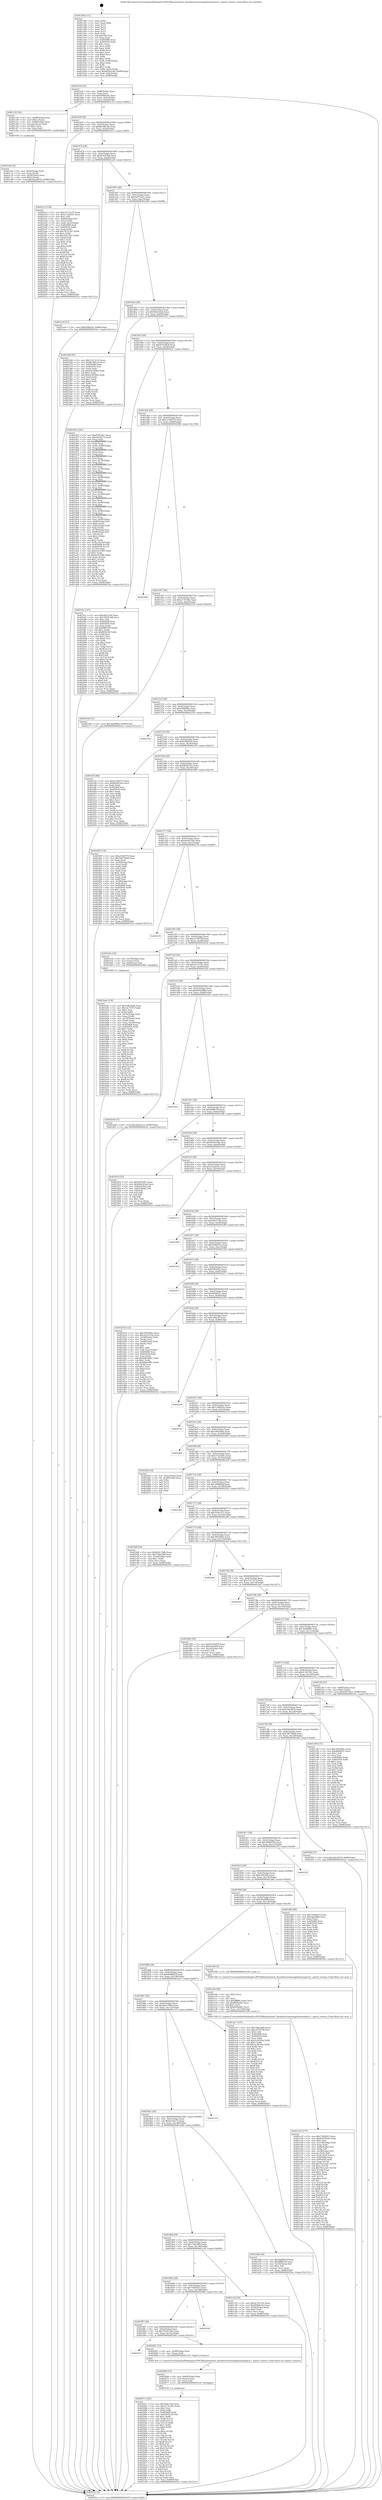 digraph "0x4013d0" {
  label = "0x4013d0 (/mnt/c/Users/mathe/Desktop/tcc/POCII/binaries/extr_linuxdriversmessagefusionmptctl.c_mptctl_remove_Final-ollvm.out::main(0))"
  labelloc = "t"
  node[shape=record]

  Entry [label="",width=0.3,height=0.3,shape=circle,fillcolor=black,style=filled]
  "0x40143f" [label="{
     0x40143f [32]\l
     | [instrs]\l
     &nbsp;&nbsp;0x40143f \<+6\>: mov -0x88(%rbp),%eax\l
     &nbsp;&nbsp;0x401445 \<+2\>: mov %eax,%ecx\l
     &nbsp;&nbsp;0x401447 \<+6\>: sub $0x859bb34c,%ecx\l
     &nbsp;&nbsp;0x40144d \<+6\>: mov %eax,-0x9c(%rbp)\l
     &nbsp;&nbsp;0x401453 \<+6\>: mov %ecx,-0xa0(%rbp)\l
     &nbsp;&nbsp;0x401459 \<+6\>: je 0000000000401c52 \<main+0x882\>\l
  }"]
  "0x401c52" [label="{
     0x401c52 [29]\l
     | [instrs]\l
     &nbsp;&nbsp;0x401c52 \<+4\>: mov -0x68(%rbp),%rax\l
     &nbsp;&nbsp;0x401c56 \<+6\>: movl $0x1,(%rax)\l
     &nbsp;&nbsp;0x401c5c \<+4\>: mov -0x68(%rbp),%rax\l
     &nbsp;&nbsp;0x401c60 \<+3\>: movslq (%rax),%rax\l
     &nbsp;&nbsp;0x401c63 \<+4\>: shl $0x2,%rax\l
     &nbsp;&nbsp;0x401c67 \<+3\>: mov %rax,%rdi\l
     &nbsp;&nbsp;0x401c6a \<+5\>: call 0000000000401050 \<malloc@plt\>\l
     | [calls]\l
     &nbsp;&nbsp;0x401050 \{1\} (unknown)\l
  }"]
  "0x40145f" [label="{
     0x40145f [28]\l
     | [instrs]\l
     &nbsp;&nbsp;0x40145f \<+5\>: jmp 0000000000401464 \<main+0x94\>\l
     &nbsp;&nbsp;0x401464 \<+6\>: mov -0x9c(%rbp),%eax\l
     &nbsp;&nbsp;0x40146a \<+5\>: sub $0x8b78bc3b,%eax\l
     &nbsp;&nbsp;0x40146f \<+6\>: mov %eax,-0xa4(%rbp)\l
     &nbsp;&nbsp;0x401475 \<+6\>: je 00000000004023c3 \<main+0xff3\>\l
  }"]
  Exit [label="",width=0.3,height=0.3,shape=circle,fillcolor=black,style=filled,peripheries=2]
  "0x4023c3" [label="{
     0x4023c3 [156]\l
     | [instrs]\l
     &nbsp;&nbsp;0x4023c3 \<+5\>: mov $0x37e73e74,%eax\l
     &nbsp;&nbsp;0x4023c8 \<+5\>: mov $0x273a0291,%ecx\l
     &nbsp;&nbsp;0x4023cd \<+2\>: mov $0x1,%dl\l
     &nbsp;&nbsp;0x4023cf \<+4\>: mov -0x80(%rbp),%rsi\l
     &nbsp;&nbsp;0x4023d3 \<+2\>: mov (%rsi),%edi\l
     &nbsp;&nbsp;0x4023d5 \<+3\>: mov %edi,-0x2c(%rbp)\l
     &nbsp;&nbsp;0x4023d8 \<+7\>: mov 0x405068,%edi\l
     &nbsp;&nbsp;0x4023df \<+8\>: mov 0x405054,%r8d\l
     &nbsp;&nbsp;0x4023e7 \<+3\>: mov %edi,%r9d\l
     &nbsp;&nbsp;0x4023ea \<+7\>: add $0x7f2152b7,%r9d\l
     &nbsp;&nbsp;0x4023f1 \<+4\>: sub $0x1,%r9d\l
     &nbsp;&nbsp;0x4023f5 \<+7\>: sub $0x7f2152b7,%r9d\l
     &nbsp;&nbsp;0x4023fc \<+4\>: imul %r9d,%edi\l
     &nbsp;&nbsp;0x402400 \<+3\>: and $0x1,%edi\l
     &nbsp;&nbsp;0x402403 \<+3\>: cmp $0x0,%edi\l
     &nbsp;&nbsp;0x402406 \<+4\>: sete %r10b\l
     &nbsp;&nbsp;0x40240a \<+4\>: cmp $0xa,%r8d\l
     &nbsp;&nbsp;0x40240e \<+4\>: setl %r11b\l
     &nbsp;&nbsp;0x402412 \<+3\>: mov %r10b,%bl\l
     &nbsp;&nbsp;0x402415 \<+3\>: xor $0xff,%bl\l
     &nbsp;&nbsp;0x402418 \<+3\>: mov %r11b,%r14b\l
     &nbsp;&nbsp;0x40241b \<+4\>: xor $0xff,%r14b\l
     &nbsp;&nbsp;0x40241f \<+3\>: xor $0x1,%dl\l
     &nbsp;&nbsp;0x402422 \<+3\>: mov %bl,%r15b\l
     &nbsp;&nbsp;0x402425 \<+4\>: and $0xff,%r15b\l
     &nbsp;&nbsp;0x402429 \<+3\>: and %dl,%r10b\l
     &nbsp;&nbsp;0x40242c \<+3\>: mov %r14b,%r12b\l
     &nbsp;&nbsp;0x40242f \<+4\>: and $0xff,%r12b\l
     &nbsp;&nbsp;0x402433 \<+3\>: and %dl,%r11b\l
     &nbsp;&nbsp;0x402436 \<+3\>: or %r10b,%r15b\l
     &nbsp;&nbsp;0x402439 \<+3\>: or %r11b,%r12b\l
     &nbsp;&nbsp;0x40243c \<+3\>: xor %r12b,%r15b\l
     &nbsp;&nbsp;0x40243f \<+3\>: or %r14b,%bl\l
     &nbsp;&nbsp;0x402442 \<+3\>: xor $0xff,%bl\l
     &nbsp;&nbsp;0x402445 \<+3\>: or $0x1,%dl\l
     &nbsp;&nbsp;0x402448 \<+2\>: and %dl,%bl\l
     &nbsp;&nbsp;0x40244a \<+3\>: or %bl,%r15b\l
     &nbsp;&nbsp;0x40244d \<+4\>: test $0x1,%r15b\l
     &nbsp;&nbsp;0x402451 \<+3\>: cmovne %ecx,%eax\l
     &nbsp;&nbsp;0x402454 \<+6\>: mov %eax,-0x88(%rbp)\l
     &nbsp;&nbsp;0x40245a \<+5\>: jmp 00000000004025ec \<main+0x121c\>\l
  }"]
  "0x40147b" [label="{
     0x40147b [28]\l
     | [instrs]\l
     &nbsp;&nbsp;0x40147b \<+5\>: jmp 0000000000401480 \<main+0xb0\>\l
     &nbsp;&nbsp;0x401480 \<+6\>: mov -0x9c(%rbp),%eax\l
     &nbsp;&nbsp;0x401486 \<+5\>: sub $0x8c9185e6,%eax\l
     &nbsp;&nbsp;0x40148b \<+6\>: mov %eax,-0xa8(%rbp)\l
     &nbsp;&nbsp;0x401491 \<+6\>: je 0000000000401ee4 \<main+0xb14\>\l
  }"]
  "0x40207c" [label="{
     0x40207c [145]\l
     | [instrs]\l
     &nbsp;&nbsp;0x40207c \<+5\>: mov $0xe6fa7e26,%ecx\l
     &nbsp;&nbsp;0x402081 \<+5\>: mov $0xa1747a8e,%edx\l
     &nbsp;&nbsp;0x402086 \<+3\>: mov $0x1,%sil\l
     &nbsp;&nbsp;0x402089 \<+3\>: xor %r8d,%r8d\l
     &nbsp;&nbsp;0x40208c \<+8\>: mov 0x405068,%r9d\l
     &nbsp;&nbsp;0x402094 \<+8\>: mov 0x405054,%r10d\l
     &nbsp;&nbsp;0x40209c \<+4\>: sub $0x1,%r8d\l
     &nbsp;&nbsp;0x4020a0 \<+3\>: mov %r9d,%r11d\l
     &nbsp;&nbsp;0x4020a3 \<+3\>: add %r8d,%r11d\l
     &nbsp;&nbsp;0x4020a6 \<+4\>: imul %r11d,%r9d\l
     &nbsp;&nbsp;0x4020aa \<+4\>: and $0x1,%r9d\l
     &nbsp;&nbsp;0x4020ae \<+4\>: cmp $0x0,%r9d\l
     &nbsp;&nbsp;0x4020b2 \<+3\>: sete %bl\l
     &nbsp;&nbsp;0x4020b5 \<+4\>: cmp $0xa,%r10d\l
     &nbsp;&nbsp;0x4020b9 \<+4\>: setl %r14b\l
     &nbsp;&nbsp;0x4020bd \<+3\>: mov %bl,%r15b\l
     &nbsp;&nbsp;0x4020c0 \<+4\>: xor $0xff,%r15b\l
     &nbsp;&nbsp;0x4020c4 \<+3\>: mov %r14b,%r12b\l
     &nbsp;&nbsp;0x4020c7 \<+4\>: xor $0xff,%r12b\l
     &nbsp;&nbsp;0x4020cb \<+4\>: xor $0x0,%sil\l
     &nbsp;&nbsp;0x4020cf \<+3\>: mov %r15b,%r13b\l
     &nbsp;&nbsp;0x4020d2 \<+4\>: and $0x0,%r13b\l
     &nbsp;&nbsp;0x4020d6 \<+3\>: and %sil,%bl\l
     &nbsp;&nbsp;0x4020d9 \<+3\>: mov %r12b,%al\l
     &nbsp;&nbsp;0x4020dc \<+2\>: and $0x0,%al\l
     &nbsp;&nbsp;0x4020de \<+3\>: and %sil,%r14b\l
     &nbsp;&nbsp;0x4020e1 \<+3\>: or %bl,%r13b\l
     &nbsp;&nbsp;0x4020e4 \<+3\>: or %r14b,%al\l
     &nbsp;&nbsp;0x4020e7 \<+3\>: xor %al,%r13b\l
     &nbsp;&nbsp;0x4020ea \<+3\>: or %r12b,%r15b\l
     &nbsp;&nbsp;0x4020ed \<+4\>: xor $0xff,%r15b\l
     &nbsp;&nbsp;0x4020f1 \<+4\>: or $0x0,%sil\l
     &nbsp;&nbsp;0x4020f5 \<+3\>: and %sil,%r15b\l
     &nbsp;&nbsp;0x4020f8 \<+3\>: or %r15b,%r13b\l
     &nbsp;&nbsp;0x4020fb \<+4\>: test $0x1,%r13b\l
     &nbsp;&nbsp;0x4020ff \<+3\>: cmovne %edx,%ecx\l
     &nbsp;&nbsp;0x402102 \<+6\>: mov %ecx,-0x88(%rbp)\l
     &nbsp;&nbsp;0x402108 \<+5\>: jmp 00000000004025ec \<main+0x121c\>\l
  }"]
  "0x401ee4" [label="{
     0x401ee4 [15]\l
     | [instrs]\l
     &nbsp;&nbsp;0x401ee4 \<+10\>: movl $0xb5ffad24,-0x88(%rbp)\l
     &nbsp;&nbsp;0x401eee \<+5\>: jmp 00000000004025ec \<main+0x121c\>\l
  }"]
  "0x401497" [label="{
     0x401497 [28]\l
     | [instrs]\l
     &nbsp;&nbsp;0x401497 \<+5\>: jmp 000000000040149c \<main+0xcc\>\l
     &nbsp;&nbsp;0x40149c \<+6\>: mov -0x9c(%rbp),%eax\l
     &nbsp;&nbsp;0x4014a2 \<+5\>: sub $0x92975de1,%eax\l
     &nbsp;&nbsp;0x4014a7 \<+6\>: mov %eax,-0xac(%rbp)\l
     &nbsp;&nbsp;0x4014ad \<+6\>: je 0000000000402368 \<main+0xf98\>\l
  }"]
  "0x40206d" [label="{
     0x40206d [15]\l
     | [instrs]\l
     &nbsp;&nbsp;0x40206d \<+4\>: mov -0x60(%rbp),%rax\l
     &nbsp;&nbsp;0x402071 \<+3\>: mov (%rax),%rax\l
     &nbsp;&nbsp;0x402074 \<+3\>: mov %rax,%rdi\l
     &nbsp;&nbsp;0x402077 \<+5\>: call 0000000000401030 \<free@plt\>\l
     | [calls]\l
     &nbsp;&nbsp;0x401030 \{1\} (unknown)\l
  }"]
  "0x402368" [label="{
     0x402368 [91]\l
     | [instrs]\l
     &nbsp;&nbsp;0x402368 \<+5\>: mov $0x37e73e74,%eax\l
     &nbsp;&nbsp;0x40236d \<+5\>: mov $0x8b78bc3b,%ecx\l
     &nbsp;&nbsp;0x402372 \<+7\>: mov 0x405068,%edx\l
     &nbsp;&nbsp;0x402379 \<+7\>: mov 0x405054,%esi\l
     &nbsp;&nbsp;0x402380 \<+2\>: mov %edx,%edi\l
     &nbsp;&nbsp;0x402382 \<+6\>: sub $0xb250590a,%edi\l
     &nbsp;&nbsp;0x402388 \<+3\>: sub $0x1,%edi\l
     &nbsp;&nbsp;0x40238b \<+6\>: add $0xb250590a,%edi\l
     &nbsp;&nbsp;0x402391 \<+3\>: imul %edi,%edx\l
     &nbsp;&nbsp;0x402394 \<+3\>: and $0x1,%edx\l
     &nbsp;&nbsp;0x402397 \<+3\>: cmp $0x0,%edx\l
     &nbsp;&nbsp;0x40239a \<+4\>: sete %r8b\l
     &nbsp;&nbsp;0x40239e \<+3\>: cmp $0xa,%esi\l
     &nbsp;&nbsp;0x4023a1 \<+4\>: setl %r9b\l
     &nbsp;&nbsp;0x4023a5 \<+3\>: mov %r8b,%r10b\l
     &nbsp;&nbsp;0x4023a8 \<+3\>: and %r9b,%r10b\l
     &nbsp;&nbsp;0x4023ab \<+3\>: xor %r9b,%r8b\l
     &nbsp;&nbsp;0x4023ae \<+3\>: or %r8b,%r10b\l
     &nbsp;&nbsp;0x4023b1 \<+4\>: test $0x1,%r10b\l
     &nbsp;&nbsp;0x4023b5 \<+3\>: cmovne %ecx,%eax\l
     &nbsp;&nbsp;0x4023b8 \<+6\>: mov %eax,-0x88(%rbp)\l
     &nbsp;&nbsp;0x4023be \<+5\>: jmp 00000000004025ec \<main+0x121c\>\l
  }"]
  "0x4014b3" [label="{
     0x4014b3 [28]\l
     | [instrs]\l
     &nbsp;&nbsp;0x4014b3 \<+5\>: jmp 00000000004014b8 \<main+0xe8\>\l
     &nbsp;&nbsp;0x4014b8 \<+6\>: mov -0x9c(%rbp),%eax\l
     &nbsp;&nbsp;0x4014be \<+5\>: sub $0x944e43ad,%eax\l
     &nbsp;&nbsp;0x4014c3 \<+6\>: mov %eax,-0xb0(%rbp)\l
     &nbsp;&nbsp;0x4014c9 \<+6\>: je 0000000000401952 \<main+0x582\>\l
  }"]
  "0x401913" [label="{
     0x401913\l
  }", style=dashed]
  "0x401952" [label="{
     0x401952 [281]\l
     | [instrs]\l
     &nbsp;&nbsp;0x401952 \<+5\>: mov $0xf54f3a61,%eax\l
     &nbsp;&nbsp;0x401957 \<+5\>: mov $0x6e1fd17a,%ecx\l
     &nbsp;&nbsp;0x40195c \<+3\>: mov %rsp,%rdx\l
     &nbsp;&nbsp;0x40195f \<+4\>: add $0xfffffffffffffff0,%rdx\l
     &nbsp;&nbsp;0x401963 \<+3\>: mov %rdx,%rsp\l
     &nbsp;&nbsp;0x401966 \<+4\>: mov %rdx,-0x80(%rbp)\l
     &nbsp;&nbsp;0x40196a \<+3\>: mov %rsp,%rdx\l
     &nbsp;&nbsp;0x40196d \<+4\>: add $0xfffffffffffffff0,%rdx\l
     &nbsp;&nbsp;0x401971 \<+3\>: mov %rdx,%rsp\l
     &nbsp;&nbsp;0x401974 \<+3\>: mov %rsp,%rsi\l
     &nbsp;&nbsp;0x401977 \<+4\>: add $0xfffffffffffffff0,%rsi\l
     &nbsp;&nbsp;0x40197b \<+3\>: mov %rsi,%rsp\l
     &nbsp;&nbsp;0x40197e \<+4\>: mov %rsi,-0x78(%rbp)\l
     &nbsp;&nbsp;0x401982 \<+3\>: mov %rsp,%rsi\l
     &nbsp;&nbsp;0x401985 \<+4\>: add $0xfffffffffffffff0,%rsi\l
     &nbsp;&nbsp;0x401989 \<+3\>: mov %rsi,%rsp\l
     &nbsp;&nbsp;0x40198c \<+4\>: mov %rsi,-0x70(%rbp)\l
     &nbsp;&nbsp;0x401990 \<+3\>: mov %rsp,%rsi\l
     &nbsp;&nbsp;0x401993 \<+4\>: add $0xfffffffffffffff0,%rsi\l
     &nbsp;&nbsp;0x401997 \<+3\>: mov %rsi,%rsp\l
     &nbsp;&nbsp;0x40199a \<+4\>: mov %rsi,-0x68(%rbp)\l
     &nbsp;&nbsp;0x40199e \<+3\>: mov %rsp,%rsi\l
     &nbsp;&nbsp;0x4019a1 \<+4\>: add $0xfffffffffffffff0,%rsi\l
     &nbsp;&nbsp;0x4019a5 \<+3\>: mov %rsi,%rsp\l
     &nbsp;&nbsp;0x4019a8 \<+4\>: mov %rsi,-0x60(%rbp)\l
     &nbsp;&nbsp;0x4019ac \<+3\>: mov %rsp,%rsi\l
     &nbsp;&nbsp;0x4019af \<+4\>: add $0xfffffffffffffff0,%rsi\l
     &nbsp;&nbsp;0x4019b3 \<+3\>: mov %rsi,%rsp\l
     &nbsp;&nbsp;0x4019b6 \<+4\>: mov %rsi,-0x58(%rbp)\l
     &nbsp;&nbsp;0x4019ba \<+3\>: mov %rsp,%rsi\l
     &nbsp;&nbsp;0x4019bd \<+4\>: add $0xfffffffffffffff0,%rsi\l
     &nbsp;&nbsp;0x4019c1 \<+3\>: mov %rsi,%rsp\l
     &nbsp;&nbsp;0x4019c4 \<+4\>: mov %rsi,-0x50(%rbp)\l
     &nbsp;&nbsp;0x4019c8 \<+3\>: mov %rsp,%rsi\l
     &nbsp;&nbsp;0x4019cb \<+4\>: add $0xfffffffffffffff0,%rsi\l
     &nbsp;&nbsp;0x4019cf \<+3\>: mov %rsi,%rsp\l
     &nbsp;&nbsp;0x4019d2 \<+4\>: mov %rsi,-0x48(%rbp)\l
     &nbsp;&nbsp;0x4019d6 \<+3\>: mov %rsp,%rsi\l
     &nbsp;&nbsp;0x4019d9 \<+4\>: add $0xfffffffffffffff0,%rsi\l
     &nbsp;&nbsp;0x4019dd \<+3\>: mov %rsi,%rsp\l
     &nbsp;&nbsp;0x4019e0 \<+4\>: mov %rsi,-0x40(%rbp)\l
     &nbsp;&nbsp;0x4019e4 \<+4\>: mov -0x80(%rbp),%rsi\l
     &nbsp;&nbsp;0x4019e8 \<+6\>: movl $0x0,(%rsi)\l
     &nbsp;&nbsp;0x4019ee \<+6\>: mov -0x8c(%rbp),%edi\l
     &nbsp;&nbsp;0x4019f4 \<+2\>: mov %edi,(%rdx)\l
     &nbsp;&nbsp;0x4019f6 \<+4\>: mov -0x78(%rbp),%rsi\l
     &nbsp;&nbsp;0x4019fa \<+7\>: mov -0x98(%rbp),%r8\l
     &nbsp;&nbsp;0x401a01 \<+3\>: mov %r8,(%rsi)\l
     &nbsp;&nbsp;0x401a04 \<+3\>: cmpl $0x2,(%rdx)\l
     &nbsp;&nbsp;0x401a07 \<+4\>: setne %r9b\l
     &nbsp;&nbsp;0x401a0b \<+4\>: and $0x1,%r9b\l
     &nbsp;&nbsp;0x401a0f \<+4\>: mov %r9b,-0x35(%rbp)\l
     &nbsp;&nbsp;0x401a13 \<+8\>: mov 0x405068,%r10d\l
     &nbsp;&nbsp;0x401a1b \<+8\>: mov 0x405054,%r11d\l
     &nbsp;&nbsp;0x401a23 \<+3\>: mov %r10d,%ebx\l
     &nbsp;&nbsp;0x401a26 \<+6\>: sub $0x9c0e1985,%ebx\l
     &nbsp;&nbsp;0x401a2c \<+3\>: sub $0x1,%ebx\l
     &nbsp;&nbsp;0x401a2f \<+6\>: add $0x9c0e1985,%ebx\l
     &nbsp;&nbsp;0x401a35 \<+4\>: imul %ebx,%r10d\l
     &nbsp;&nbsp;0x401a39 \<+4\>: and $0x1,%r10d\l
     &nbsp;&nbsp;0x401a3d \<+4\>: cmp $0x0,%r10d\l
     &nbsp;&nbsp;0x401a41 \<+4\>: sete %r9b\l
     &nbsp;&nbsp;0x401a45 \<+4\>: cmp $0xa,%r11d\l
     &nbsp;&nbsp;0x401a49 \<+4\>: setl %r14b\l
     &nbsp;&nbsp;0x401a4d \<+3\>: mov %r9b,%r15b\l
     &nbsp;&nbsp;0x401a50 \<+3\>: and %r14b,%r15b\l
     &nbsp;&nbsp;0x401a53 \<+3\>: xor %r14b,%r9b\l
     &nbsp;&nbsp;0x401a56 \<+3\>: or %r9b,%r15b\l
     &nbsp;&nbsp;0x401a59 \<+4\>: test $0x1,%r15b\l
     &nbsp;&nbsp;0x401a5d \<+3\>: cmovne %ecx,%eax\l
     &nbsp;&nbsp;0x401a60 \<+6\>: mov %eax,-0x88(%rbp)\l
     &nbsp;&nbsp;0x401a66 \<+5\>: jmp 00000000004025ec \<main+0x121c\>\l
  }"]
  "0x4014cf" [label="{
     0x4014cf [28]\l
     | [instrs]\l
     &nbsp;&nbsp;0x4014cf \<+5\>: jmp 00000000004014d4 \<main+0x104\>\l
     &nbsp;&nbsp;0x4014d4 \<+6\>: mov -0x9c(%rbp),%eax\l
     &nbsp;&nbsp;0x4014da \<+5\>: sub $0x9535d43f,%eax\l
     &nbsp;&nbsp;0x4014df \<+6\>: mov %eax,-0xb4(%rbp)\l
     &nbsp;&nbsp;0x4014e5 \<+6\>: je 0000000000401fce \<main+0xbfe\>\l
  }"]
  "0x402061" [label="{
     0x402061 [12]\l
     | [instrs]\l
     &nbsp;&nbsp;0x402061 \<+4\>: mov -0x60(%rbp),%rax\l
     &nbsp;&nbsp;0x402065 \<+3\>: mov (%rax),%rdi\l
     &nbsp;&nbsp;0x402068 \<+5\>: call 00000000004013c0 \<mptctl_remove\>\l
     | [calls]\l
     &nbsp;&nbsp;0x4013c0 \{1\} (/mnt/c/Users/mathe/Desktop/tcc/POCII/binaries/extr_linuxdriversmessagefusionmptctl.c_mptctl_remove_Final-ollvm.out::mptctl_remove)\l
  }"]
  "0x401fce" [label="{
     0x401fce [147]\l
     | [instrs]\l
     &nbsp;&nbsp;0x401fce \<+5\>: mov $0xe6fa7e26,%eax\l
     &nbsp;&nbsp;0x401fd3 \<+5\>: mov $0x792913db,%ecx\l
     &nbsp;&nbsp;0x401fd8 \<+2\>: mov $0x1,%dl\l
     &nbsp;&nbsp;0x401fda \<+7\>: mov 0x405068,%esi\l
     &nbsp;&nbsp;0x401fe1 \<+7\>: mov 0x405054,%edi\l
     &nbsp;&nbsp;0x401fe8 \<+3\>: mov %esi,%r8d\l
     &nbsp;&nbsp;0x401feb \<+7\>: add $0x9ff1b1f0,%r8d\l
     &nbsp;&nbsp;0x401ff2 \<+4\>: sub $0x1,%r8d\l
     &nbsp;&nbsp;0x401ff6 \<+7\>: sub $0x9ff1b1f0,%r8d\l
     &nbsp;&nbsp;0x401ffd \<+4\>: imul %r8d,%esi\l
     &nbsp;&nbsp;0x402001 \<+3\>: and $0x1,%esi\l
     &nbsp;&nbsp;0x402004 \<+3\>: cmp $0x0,%esi\l
     &nbsp;&nbsp;0x402007 \<+4\>: sete %r9b\l
     &nbsp;&nbsp;0x40200b \<+3\>: cmp $0xa,%edi\l
     &nbsp;&nbsp;0x40200e \<+4\>: setl %r10b\l
     &nbsp;&nbsp;0x402012 \<+3\>: mov %r9b,%r11b\l
     &nbsp;&nbsp;0x402015 \<+4\>: xor $0xff,%r11b\l
     &nbsp;&nbsp;0x402019 \<+3\>: mov %r10b,%bl\l
     &nbsp;&nbsp;0x40201c \<+3\>: xor $0xff,%bl\l
     &nbsp;&nbsp;0x40201f \<+3\>: xor $0x0,%dl\l
     &nbsp;&nbsp;0x402022 \<+3\>: mov %r11b,%r14b\l
     &nbsp;&nbsp;0x402025 \<+4\>: and $0x0,%r14b\l
     &nbsp;&nbsp;0x402029 \<+3\>: and %dl,%r9b\l
     &nbsp;&nbsp;0x40202c \<+3\>: mov %bl,%r15b\l
     &nbsp;&nbsp;0x40202f \<+4\>: and $0x0,%r15b\l
     &nbsp;&nbsp;0x402033 \<+3\>: and %dl,%r10b\l
     &nbsp;&nbsp;0x402036 \<+3\>: or %r9b,%r14b\l
     &nbsp;&nbsp;0x402039 \<+3\>: or %r10b,%r15b\l
     &nbsp;&nbsp;0x40203c \<+3\>: xor %r15b,%r14b\l
     &nbsp;&nbsp;0x40203f \<+3\>: or %bl,%r11b\l
     &nbsp;&nbsp;0x402042 \<+4\>: xor $0xff,%r11b\l
     &nbsp;&nbsp;0x402046 \<+3\>: or $0x0,%dl\l
     &nbsp;&nbsp;0x402049 \<+3\>: and %dl,%r11b\l
     &nbsp;&nbsp;0x40204c \<+3\>: or %r11b,%r14b\l
     &nbsp;&nbsp;0x40204f \<+4\>: test $0x1,%r14b\l
     &nbsp;&nbsp;0x402053 \<+3\>: cmovne %ecx,%eax\l
     &nbsp;&nbsp;0x402056 \<+6\>: mov %eax,-0x88(%rbp)\l
     &nbsp;&nbsp;0x40205c \<+5\>: jmp 00000000004025ec \<main+0x121c\>\l
  }"]
  "0x4014eb" [label="{
     0x4014eb [28]\l
     | [instrs]\l
     &nbsp;&nbsp;0x4014eb \<+5\>: jmp 00000000004014f0 \<main+0x120\>\l
     &nbsp;&nbsp;0x4014f0 \<+6\>: mov -0x9c(%rbp),%eax\l
     &nbsp;&nbsp;0x4014f6 \<+5\>: sub $0xa15b9570,%eax\l
     &nbsp;&nbsp;0x4014fb \<+6\>: mov %eax,-0xb8(%rbp)\l
     &nbsp;&nbsp;0x401501 \<+6\>: je 0000000000402566 \<main+0x1196\>\l
  }"]
  "0x4018f7" [label="{
     0x4018f7 [28]\l
     | [instrs]\l
     &nbsp;&nbsp;0x4018f7 \<+5\>: jmp 00000000004018fc \<main+0x52c\>\l
     &nbsp;&nbsp;0x4018fc \<+6\>: mov -0x9c(%rbp),%eax\l
     &nbsp;&nbsp;0x401902 \<+5\>: sub $0x792913db,%eax\l
     &nbsp;&nbsp;0x401907 \<+6\>: mov %eax,-0x14c(%rbp)\l
     &nbsp;&nbsp;0x40190d \<+6\>: je 0000000000402061 \<main+0xc91\>\l
  }"]
  "0x402566" [label="{
     0x402566\l
  }", style=dashed]
  "0x401507" [label="{
     0x401507 [28]\l
     | [instrs]\l
     &nbsp;&nbsp;0x401507 \<+5\>: jmp 000000000040150c \<main+0x13c\>\l
     &nbsp;&nbsp;0x40150c \<+6\>: mov -0x9c(%rbp),%eax\l
     &nbsp;&nbsp;0x401512 \<+5\>: sub $0xa1747a8e,%eax\l
     &nbsp;&nbsp;0x401517 \<+6\>: mov %eax,-0xbc(%rbp)\l
     &nbsp;&nbsp;0x40151d \<+6\>: je 000000000040210d \<main+0xd3d\>\l
  }"]
  "0x40250b" [label="{
     0x40250b\l
  }", style=dashed]
  "0x40210d" [label="{
     0x40210d [15]\l
     | [instrs]\l
     &nbsp;&nbsp;0x40210d \<+10\>: movl $0x3ad0f8bb,-0x88(%rbp)\l
     &nbsp;&nbsp;0x402117 \<+5\>: jmp 00000000004025ec \<main+0x121c\>\l
  }"]
  "0x401523" [label="{
     0x401523 [28]\l
     | [instrs]\l
     &nbsp;&nbsp;0x401523 \<+5\>: jmp 0000000000401528 \<main+0x158\>\l
     &nbsp;&nbsp;0x401528 \<+6\>: mov -0x9c(%rbp),%eax\l
     &nbsp;&nbsp;0x40152e \<+5\>: sub $0xa99df0be,%eax\l
     &nbsp;&nbsp;0x401533 \<+6\>: mov %eax,-0xc0(%rbp)\l
     &nbsp;&nbsp;0x401539 \<+6\>: je 000000000040233b \<main+0xf6b\>\l
  }"]
  "0x401e33" [label="{
     0x401e33 [177]\l
     | [instrs]\l
     &nbsp;&nbsp;0x401e33 \<+5\>: mov $0x73fd5b53,%ecx\l
     &nbsp;&nbsp;0x401e38 \<+5\>: mov $0x8c9185e6,%edx\l
     &nbsp;&nbsp;0x401e3d \<+3\>: mov $0x1,%sil\l
     &nbsp;&nbsp;0x401e40 \<+6\>: mov -0x150(%rbp),%edi\l
     &nbsp;&nbsp;0x401e46 \<+3\>: imul %eax,%edi\l
     &nbsp;&nbsp;0x401e49 \<+4\>: mov -0x60(%rbp),%r8\l
     &nbsp;&nbsp;0x401e4d \<+3\>: mov (%r8),%r8\l
     &nbsp;&nbsp;0x401e50 \<+4\>: mov -0x58(%rbp),%r9\l
     &nbsp;&nbsp;0x401e54 \<+3\>: movslq (%r9),%r9\l
     &nbsp;&nbsp;0x401e57 \<+4\>: mov %edi,(%r8,%r9,4)\l
     &nbsp;&nbsp;0x401e5b \<+7\>: mov 0x405068,%eax\l
     &nbsp;&nbsp;0x401e62 \<+7\>: mov 0x405054,%edi\l
     &nbsp;&nbsp;0x401e69 \<+3\>: mov %eax,%r10d\l
     &nbsp;&nbsp;0x401e6c \<+7\>: add $0x79c2ced1,%r10d\l
     &nbsp;&nbsp;0x401e73 \<+4\>: sub $0x1,%r10d\l
     &nbsp;&nbsp;0x401e77 \<+7\>: sub $0x79c2ced1,%r10d\l
     &nbsp;&nbsp;0x401e7e \<+4\>: imul %r10d,%eax\l
     &nbsp;&nbsp;0x401e82 \<+3\>: and $0x1,%eax\l
     &nbsp;&nbsp;0x401e85 \<+3\>: cmp $0x0,%eax\l
     &nbsp;&nbsp;0x401e88 \<+4\>: sete %r11b\l
     &nbsp;&nbsp;0x401e8c \<+3\>: cmp $0xa,%edi\l
     &nbsp;&nbsp;0x401e8f \<+3\>: setl %bl\l
     &nbsp;&nbsp;0x401e92 \<+3\>: mov %r11b,%r14b\l
     &nbsp;&nbsp;0x401e95 \<+4\>: xor $0xff,%r14b\l
     &nbsp;&nbsp;0x401e99 \<+3\>: mov %bl,%r15b\l
     &nbsp;&nbsp;0x401e9c \<+4\>: xor $0xff,%r15b\l
     &nbsp;&nbsp;0x401ea0 \<+4\>: xor $0x1,%sil\l
     &nbsp;&nbsp;0x401ea4 \<+3\>: mov %r14b,%r12b\l
     &nbsp;&nbsp;0x401ea7 \<+4\>: and $0xff,%r12b\l
     &nbsp;&nbsp;0x401eab \<+3\>: and %sil,%r11b\l
     &nbsp;&nbsp;0x401eae \<+3\>: mov %r15b,%r13b\l
     &nbsp;&nbsp;0x401eb1 \<+4\>: and $0xff,%r13b\l
     &nbsp;&nbsp;0x401eb5 \<+3\>: and %sil,%bl\l
     &nbsp;&nbsp;0x401eb8 \<+3\>: or %r11b,%r12b\l
     &nbsp;&nbsp;0x401ebb \<+3\>: or %bl,%r13b\l
     &nbsp;&nbsp;0x401ebe \<+3\>: xor %r13b,%r12b\l
     &nbsp;&nbsp;0x401ec1 \<+3\>: or %r15b,%r14b\l
     &nbsp;&nbsp;0x401ec4 \<+4\>: xor $0xff,%r14b\l
     &nbsp;&nbsp;0x401ec8 \<+4\>: or $0x1,%sil\l
     &nbsp;&nbsp;0x401ecc \<+3\>: and %sil,%r14b\l
     &nbsp;&nbsp;0x401ecf \<+3\>: or %r14b,%r12b\l
     &nbsp;&nbsp;0x401ed2 \<+4\>: test $0x1,%r12b\l
     &nbsp;&nbsp;0x401ed6 \<+3\>: cmovne %edx,%ecx\l
     &nbsp;&nbsp;0x401ed9 \<+6\>: mov %ecx,-0x88(%rbp)\l
     &nbsp;&nbsp;0x401edf \<+5\>: jmp 00000000004025ec \<main+0x121c\>\l
  }"]
  "0x40233b" [label="{
     0x40233b\l
  }", style=dashed]
  "0x40153f" [label="{
     0x40153f [28]\l
     | [instrs]\l
     &nbsp;&nbsp;0x40153f \<+5\>: jmp 0000000000401544 \<main+0x174\>\l
     &nbsp;&nbsp;0x401544 \<+6\>: mov -0x9c(%rbp),%eax\l
     &nbsp;&nbsp;0x40154a \<+5\>: sub $0xb5ffad24,%eax\l
     &nbsp;&nbsp;0x40154f \<+6\>: mov %eax,-0xc4(%rbp)\l
     &nbsp;&nbsp;0x401555 \<+6\>: je 0000000000401ef3 \<main+0xb23\>\l
  }"]
  "0x401e0b" [label="{
     0x401e0b [40]\l
     | [instrs]\l
     &nbsp;&nbsp;0x401e0b \<+5\>: mov $0x2,%ecx\l
     &nbsp;&nbsp;0x401e10 \<+1\>: cltd\l
     &nbsp;&nbsp;0x401e11 \<+2\>: idiv %ecx\l
     &nbsp;&nbsp;0x401e13 \<+6\>: imul $0xfffffffe,%edx,%ecx\l
     &nbsp;&nbsp;0x401e19 \<+6\>: sub $0x865ba6fc,%ecx\l
     &nbsp;&nbsp;0x401e1f \<+3\>: add $0x1,%ecx\l
     &nbsp;&nbsp;0x401e22 \<+6\>: add $0x865ba6fc,%ecx\l
     &nbsp;&nbsp;0x401e28 \<+6\>: mov %ecx,-0x150(%rbp)\l
     &nbsp;&nbsp;0x401e2e \<+5\>: call 0000000000401160 \<next_i\>\l
     | [calls]\l
     &nbsp;&nbsp;0x401160 \{1\} (/mnt/c/Users/mathe/Desktop/tcc/POCII/binaries/extr_linuxdriversmessagefusionmptctl.c_mptctl_remove_Final-ollvm.out::next_i)\l
  }"]
  "0x401ef3" [label="{
     0x401ef3 [86]\l
     | [instrs]\l
     &nbsp;&nbsp;0x401ef3 \<+5\>: mov $0xa15b9570,%eax\l
     &nbsp;&nbsp;0x401ef8 \<+5\>: mov $0xb82953ee,%ecx\l
     &nbsp;&nbsp;0x401efd \<+2\>: xor %edx,%edx\l
     &nbsp;&nbsp;0x401eff \<+7\>: mov 0x405068,%esi\l
     &nbsp;&nbsp;0x401f06 \<+7\>: mov 0x405054,%edi\l
     &nbsp;&nbsp;0x401f0d \<+3\>: sub $0x1,%edx\l
     &nbsp;&nbsp;0x401f10 \<+3\>: mov %esi,%r8d\l
     &nbsp;&nbsp;0x401f13 \<+3\>: add %edx,%r8d\l
     &nbsp;&nbsp;0x401f16 \<+4\>: imul %r8d,%esi\l
     &nbsp;&nbsp;0x401f1a \<+3\>: and $0x1,%esi\l
     &nbsp;&nbsp;0x401f1d \<+3\>: cmp $0x0,%esi\l
     &nbsp;&nbsp;0x401f20 \<+4\>: sete %r9b\l
     &nbsp;&nbsp;0x401f24 \<+3\>: cmp $0xa,%edi\l
     &nbsp;&nbsp;0x401f27 \<+4\>: setl %r10b\l
     &nbsp;&nbsp;0x401f2b \<+3\>: mov %r9b,%r11b\l
     &nbsp;&nbsp;0x401f2e \<+3\>: and %r10b,%r11b\l
     &nbsp;&nbsp;0x401f31 \<+3\>: xor %r10b,%r9b\l
     &nbsp;&nbsp;0x401f34 \<+3\>: or %r9b,%r11b\l
     &nbsp;&nbsp;0x401f37 \<+4\>: test $0x1,%r11b\l
     &nbsp;&nbsp;0x401f3b \<+3\>: cmovne %ecx,%eax\l
     &nbsp;&nbsp;0x401f3e \<+6\>: mov %eax,-0x88(%rbp)\l
     &nbsp;&nbsp;0x401f44 \<+5\>: jmp 00000000004025ec \<main+0x121c\>\l
  }"]
  "0x40155b" [label="{
     0x40155b [28]\l
     | [instrs]\l
     &nbsp;&nbsp;0x40155b \<+5\>: jmp 0000000000401560 \<main+0x190\>\l
     &nbsp;&nbsp;0x401560 \<+6\>: mov -0x9c(%rbp),%eax\l
     &nbsp;&nbsp;0x401566 \<+5\>: sub $0xb82953ee,%eax\l
     &nbsp;&nbsp;0x40156b \<+6\>: mov %eax,-0xc8(%rbp)\l
     &nbsp;&nbsp;0x401571 \<+6\>: je 0000000000401f49 \<main+0xb79\>\l
  }"]
  "0x401c6f" [label="{
     0x401c6f [32]\l
     | [instrs]\l
     &nbsp;&nbsp;0x401c6f \<+4\>: mov -0x60(%rbp),%rdi\l
     &nbsp;&nbsp;0x401c73 \<+3\>: mov %rax,(%rdi)\l
     &nbsp;&nbsp;0x401c76 \<+4\>: mov -0x58(%rbp),%rax\l
     &nbsp;&nbsp;0x401c7a \<+6\>: movl $0x0,(%rax)\l
     &nbsp;&nbsp;0x401c80 \<+10\>: movl $0x42bc0b70,-0x88(%rbp)\l
     &nbsp;&nbsp;0x401c8a \<+5\>: jmp 00000000004025ec \<main+0x121c\>\l
  }"]
  "0x401f49" [label="{
     0x401f49 [118]\l
     | [instrs]\l
     &nbsp;&nbsp;0x401f49 \<+5\>: mov $0xa15b9570,%eax\l
     &nbsp;&nbsp;0x401f4e \<+5\>: mov $0x59b756b6,%ecx\l
     &nbsp;&nbsp;0x401f53 \<+2\>: xor %edx,%edx\l
     &nbsp;&nbsp;0x401f55 \<+4\>: mov -0x58(%rbp),%rsi\l
     &nbsp;&nbsp;0x401f59 \<+2\>: mov (%rsi),%edi\l
     &nbsp;&nbsp;0x401f5b \<+3\>: mov %edx,%r8d\l
     &nbsp;&nbsp;0x401f5e \<+3\>: sub %edi,%r8d\l
     &nbsp;&nbsp;0x401f61 \<+2\>: mov %edx,%edi\l
     &nbsp;&nbsp;0x401f63 \<+3\>: sub $0x1,%edi\l
     &nbsp;&nbsp;0x401f66 \<+3\>: add %edi,%r8d\l
     &nbsp;&nbsp;0x401f69 \<+2\>: mov %edx,%edi\l
     &nbsp;&nbsp;0x401f6b \<+3\>: sub %r8d,%edi\l
     &nbsp;&nbsp;0x401f6e \<+4\>: mov -0x58(%rbp),%rsi\l
     &nbsp;&nbsp;0x401f72 \<+2\>: mov %edi,(%rsi)\l
     &nbsp;&nbsp;0x401f74 \<+7\>: mov 0x405068,%edi\l
     &nbsp;&nbsp;0x401f7b \<+8\>: mov 0x405054,%r8d\l
     &nbsp;&nbsp;0x401f83 \<+3\>: sub $0x1,%edx\l
     &nbsp;&nbsp;0x401f86 \<+3\>: mov %edi,%r9d\l
     &nbsp;&nbsp;0x401f89 \<+3\>: add %edx,%r9d\l
     &nbsp;&nbsp;0x401f8c \<+4\>: imul %r9d,%edi\l
     &nbsp;&nbsp;0x401f90 \<+3\>: and $0x1,%edi\l
     &nbsp;&nbsp;0x401f93 \<+3\>: cmp $0x0,%edi\l
     &nbsp;&nbsp;0x401f96 \<+4\>: sete %r10b\l
     &nbsp;&nbsp;0x401f9a \<+4\>: cmp $0xa,%r8d\l
     &nbsp;&nbsp;0x401f9e \<+4\>: setl %r11b\l
     &nbsp;&nbsp;0x401fa2 \<+3\>: mov %r10b,%bl\l
     &nbsp;&nbsp;0x401fa5 \<+3\>: and %r11b,%bl\l
     &nbsp;&nbsp;0x401fa8 \<+3\>: xor %r11b,%r10b\l
     &nbsp;&nbsp;0x401fab \<+3\>: or %r10b,%bl\l
     &nbsp;&nbsp;0x401fae \<+3\>: test $0x1,%bl\l
     &nbsp;&nbsp;0x401fb1 \<+3\>: cmovne %ecx,%eax\l
     &nbsp;&nbsp;0x401fb4 \<+6\>: mov %eax,-0x88(%rbp)\l
     &nbsp;&nbsp;0x401fba \<+5\>: jmp 00000000004025ec \<main+0x121c\>\l
  }"]
  "0x401577" [label="{
     0x401577 [28]\l
     | [instrs]\l
     &nbsp;&nbsp;0x401577 \<+5\>: jmp 000000000040157c \<main+0x1ac\>\l
     &nbsp;&nbsp;0x40157c \<+6\>: mov -0x9c(%rbp),%eax\l
     &nbsp;&nbsp;0x401582 \<+5\>: sub $0xba00224d,%eax\l
     &nbsp;&nbsp;0x401587 \<+6\>: mov %eax,-0xcc(%rbp)\l
     &nbsp;&nbsp;0x40158d \<+6\>: je 0000000000402159 \<main+0xd89\>\l
  }"]
  "0x4018db" [label="{
     0x4018db [28]\l
     | [instrs]\l
     &nbsp;&nbsp;0x4018db \<+5\>: jmp 00000000004018e0 \<main+0x510\>\l
     &nbsp;&nbsp;0x4018e0 \<+6\>: mov -0x9c(%rbp),%eax\l
     &nbsp;&nbsp;0x4018e6 \<+5\>: sub $0x73fd5b53,%eax\l
     &nbsp;&nbsp;0x4018eb \<+6\>: mov %eax,-0x148(%rbp)\l
     &nbsp;&nbsp;0x4018f1 \<+6\>: je 000000000040250b \<main+0x113b\>\l
  }"]
  "0x402159" [label="{
     0x402159\l
  }", style=dashed]
  "0x401593" [label="{
     0x401593 [28]\l
     | [instrs]\l
     &nbsp;&nbsp;0x401593 \<+5\>: jmp 0000000000401598 \<main+0x1c8\>\l
     &nbsp;&nbsp;0x401598 \<+6\>: mov -0x9c(%rbp),%eax\l
     &nbsp;&nbsp;0x40159e \<+5\>: sub $0xc475879f,%eax\l
     &nbsp;&nbsp;0x4015a3 \<+6\>: mov %eax,-0xd0(%rbp)\l
     &nbsp;&nbsp;0x4015a9 \<+6\>: je 0000000000401b3a \<main+0x76a\>\l
  }"]
  "0x401c34" [label="{
     0x401c34 [30]\l
     | [instrs]\l
     &nbsp;&nbsp;0x401c34 \<+5\>: mov $0x41347c42,%eax\l
     &nbsp;&nbsp;0x401c39 \<+5\>: mov $0x859bb34c,%ecx\l
     &nbsp;&nbsp;0x401c3e \<+3\>: mov -0x34(%rbp),%edx\l
     &nbsp;&nbsp;0x401c41 \<+3\>: cmp $0x0,%edx\l
     &nbsp;&nbsp;0x401c44 \<+3\>: cmove %ecx,%eax\l
     &nbsp;&nbsp;0x401c47 \<+6\>: mov %eax,-0x88(%rbp)\l
     &nbsp;&nbsp;0x401c4d \<+5\>: jmp 00000000004025ec \<main+0x121c\>\l
  }"]
  "0x401b3a" [label="{
     0x401b3a [16]\l
     | [instrs]\l
     &nbsp;&nbsp;0x401b3a \<+4\>: mov -0x78(%rbp),%rax\l
     &nbsp;&nbsp;0x401b3e \<+3\>: mov (%rax),%rax\l
     &nbsp;&nbsp;0x401b41 \<+4\>: mov 0x8(%rax),%rdi\l
     &nbsp;&nbsp;0x401b45 \<+5\>: call 0000000000401060 \<atoi@plt\>\l
     | [calls]\l
     &nbsp;&nbsp;0x401060 \{1\} (unknown)\l
  }"]
  "0x4015af" [label="{
     0x4015af [28]\l
     | [instrs]\l
     &nbsp;&nbsp;0x4015af \<+5\>: jmp 00000000004015b4 \<main+0x1e4\>\l
     &nbsp;&nbsp;0x4015b4 \<+6\>: mov -0x9c(%rbp),%eax\l
     &nbsp;&nbsp;0x4015ba \<+5\>: sub $0xc4c757f1,%eax\l
     &nbsp;&nbsp;0x4015bf \<+6\>: mov %eax,-0xd4(%rbp)\l
     &nbsp;&nbsp;0x4015c5 \<+6\>: je 0000000000401be9 \<main+0x819\>\l
  }"]
  "0x401b4a" [label="{
     0x401b4a [159]\l
     | [instrs]\l
     &nbsp;&nbsp;0x401b4a \<+5\>: mov $0x186c0e8e,%ecx\l
     &nbsp;&nbsp;0x401b4f \<+5\>: mov $0xc4c757f1,%edx\l
     &nbsp;&nbsp;0x401b54 \<+3\>: mov $0x1,%sil\l
     &nbsp;&nbsp;0x401b57 \<+3\>: xor %r8d,%r8d\l
     &nbsp;&nbsp;0x401b5a \<+4\>: mov -0x70(%rbp),%rdi\l
     &nbsp;&nbsp;0x401b5e \<+2\>: mov %eax,(%rdi)\l
     &nbsp;&nbsp;0x401b60 \<+4\>: mov -0x70(%rbp),%rdi\l
     &nbsp;&nbsp;0x401b64 \<+2\>: mov (%rdi),%eax\l
     &nbsp;&nbsp;0x401b66 \<+3\>: mov %eax,-0x34(%rbp)\l
     &nbsp;&nbsp;0x401b69 \<+7\>: mov 0x405068,%eax\l
     &nbsp;&nbsp;0x401b70 \<+8\>: mov 0x405054,%r9d\l
     &nbsp;&nbsp;0x401b78 \<+4\>: sub $0x1,%r8d\l
     &nbsp;&nbsp;0x401b7c \<+3\>: mov %eax,%r10d\l
     &nbsp;&nbsp;0x401b7f \<+3\>: add %r8d,%r10d\l
     &nbsp;&nbsp;0x401b82 \<+4\>: imul %r10d,%eax\l
     &nbsp;&nbsp;0x401b86 \<+3\>: and $0x1,%eax\l
     &nbsp;&nbsp;0x401b89 \<+3\>: cmp $0x0,%eax\l
     &nbsp;&nbsp;0x401b8c \<+4\>: sete %r11b\l
     &nbsp;&nbsp;0x401b90 \<+4\>: cmp $0xa,%r9d\l
     &nbsp;&nbsp;0x401b94 \<+3\>: setl %bl\l
     &nbsp;&nbsp;0x401b97 \<+3\>: mov %r11b,%r14b\l
     &nbsp;&nbsp;0x401b9a \<+4\>: xor $0xff,%r14b\l
     &nbsp;&nbsp;0x401b9e \<+3\>: mov %bl,%r15b\l
     &nbsp;&nbsp;0x401ba1 \<+4\>: xor $0xff,%r15b\l
     &nbsp;&nbsp;0x401ba5 \<+4\>: xor $0x0,%sil\l
     &nbsp;&nbsp;0x401ba9 \<+3\>: mov %r14b,%r12b\l
     &nbsp;&nbsp;0x401bac \<+4\>: and $0x0,%r12b\l
     &nbsp;&nbsp;0x401bb0 \<+3\>: and %sil,%r11b\l
     &nbsp;&nbsp;0x401bb3 \<+3\>: mov %r15b,%r13b\l
     &nbsp;&nbsp;0x401bb6 \<+4\>: and $0x0,%r13b\l
     &nbsp;&nbsp;0x401bba \<+3\>: and %sil,%bl\l
     &nbsp;&nbsp;0x401bbd \<+3\>: or %r11b,%r12b\l
     &nbsp;&nbsp;0x401bc0 \<+3\>: or %bl,%r13b\l
     &nbsp;&nbsp;0x401bc3 \<+3\>: xor %r13b,%r12b\l
     &nbsp;&nbsp;0x401bc6 \<+3\>: or %r15b,%r14b\l
     &nbsp;&nbsp;0x401bc9 \<+4\>: xor $0xff,%r14b\l
     &nbsp;&nbsp;0x401bcd \<+4\>: or $0x0,%sil\l
     &nbsp;&nbsp;0x401bd1 \<+3\>: and %sil,%r14b\l
     &nbsp;&nbsp;0x401bd4 \<+3\>: or %r14b,%r12b\l
     &nbsp;&nbsp;0x401bd7 \<+4\>: test $0x1,%r12b\l
     &nbsp;&nbsp;0x401bdb \<+3\>: cmovne %edx,%ecx\l
     &nbsp;&nbsp;0x401bde \<+6\>: mov %ecx,-0x88(%rbp)\l
     &nbsp;&nbsp;0x401be4 \<+5\>: jmp 00000000004025ec \<main+0x121c\>\l
  }"]
  "0x401be9" [label="{
     0x401be9 [15]\l
     | [instrs]\l
     &nbsp;&nbsp;0x401be9 \<+10\>: movl $0x329ace12,-0x88(%rbp)\l
     &nbsp;&nbsp;0x401bf3 \<+5\>: jmp 00000000004025ec \<main+0x121c\>\l
  }"]
  "0x4015cb" [label="{
     0x4015cb [28]\l
     | [instrs]\l
     &nbsp;&nbsp;0x4015cb \<+5\>: jmp 00000000004015d0 \<main+0x200\>\l
     &nbsp;&nbsp;0x4015d0 \<+6\>: mov -0x9c(%rbp),%eax\l
     &nbsp;&nbsp;0x4015d6 \<+5\>: sub $0xd09ab88d,%eax\l
     &nbsp;&nbsp;0x4015db \<+6\>: mov %eax,-0xd8(%rbp)\l
     &nbsp;&nbsp;0x4015e1 \<+6\>: je 00000000004025b2 \<main+0x11e2\>\l
  }"]
  "0x4018bf" [label="{
     0x4018bf [28]\l
     | [instrs]\l
     &nbsp;&nbsp;0x4018bf \<+5\>: jmp 00000000004018c4 \<main+0x4f4\>\l
     &nbsp;&nbsp;0x4018c4 \<+6\>: mov -0x9c(%rbp),%eax\l
     &nbsp;&nbsp;0x4018ca \<+5\>: sub $0x73bb3df0,%eax\l
     &nbsp;&nbsp;0x4018cf \<+6\>: mov %eax,-0x144(%rbp)\l
     &nbsp;&nbsp;0x4018d5 \<+6\>: je 0000000000401c34 \<main+0x864\>\l
  }"]
  "0x4025b2" [label="{
     0x4025b2\l
  }", style=dashed]
  "0x4015e7" [label="{
     0x4015e7 [28]\l
     | [instrs]\l
     &nbsp;&nbsp;0x4015e7 \<+5\>: jmp 00000000004015ec \<main+0x21c\>\l
     &nbsp;&nbsp;0x4015ec \<+6\>: mov -0x9c(%rbp),%eax\l
     &nbsp;&nbsp;0x4015f2 \<+5\>: sub $0xd8ffdc56,%eax\l
     &nbsp;&nbsp;0x4015f7 \<+6\>: mov %eax,-0xdc(%rbp)\l
     &nbsp;&nbsp;0x4015fd \<+6\>: je 0000000000401a89 \<main+0x6b9\>\l
  }"]
  "0x401a6b" [label="{
     0x401a6b [30]\l
     | [instrs]\l
     &nbsp;&nbsp;0x401a6b \<+5\>: mov $0x6b68b03f,%eax\l
     &nbsp;&nbsp;0x401a70 \<+5\>: mov $0xd8ffdc56,%ecx\l
     &nbsp;&nbsp;0x401a75 \<+3\>: mov -0x35(%rbp),%dl\l
     &nbsp;&nbsp;0x401a78 \<+3\>: test $0x1,%dl\l
     &nbsp;&nbsp;0x401a7b \<+3\>: cmovne %ecx,%eax\l
     &nbsp;&nbsp;0x401a7e \<+6\>: mov %eax,-0x88(%rbp)\l
     &nbsp;&nbsp;0x401a84 \<+5\>: jmp 00000000004025ec \<main+0x121c\>\l
  }"]
  "0x401a89" [label="{
     0x401a89\l
  }", style=dashed]
  "0x401603" [label="{
     0x401603 [28]\l
     | [instrs]\l
     &nbsp;&nbsp;0x401603 \<+5\>: jmp 0000000000401608 \<main+0x238\>\l
     &nbsp;&nbsp;0x401608 \<+6\>: mov -0x9c(%rbp),%eax\l
     &nbsp;&nbsp;0x40160e \<+5\>: sub $0xd930e1d6,%eax\l
     &nbsp;&nbsp;0x401613 \<+6\>: mov %eax,-0xe0(%rbp)\l
     &nbsp;&nbsp;0x401619 \<+6\>: je 000000000040191d \<main+0x54d\>\l
  }"]
  "0x4018a3" [label="{
     0x4018a3 [28]\l
     | [instrs]\l
     &nbsp;&nbsp;0x4018a3 \<+5\>: jmp 00000000004018a8 \<main+0x4d8\>\l
     &nbsp;&nbsp;0x4018a8 \<+6\>: mov -0x9c(%rbp),%eax\l
     &nbsp;&nbsp;0x4018ae \<+5\>: sub $0x6e1fd17a,%eax\l
     &nbsp;&nbsp;0x4018b3 \<+6\>: mov %eax,-0x140(%rbp)\l
     &nbsp;&nbsp;0x4018b9 \<+6\>: je 0000000000401a6b \<main+0x69b\>\l
  }"]
  "0x40191d" [label="{
     0x40191d [53]\l
     | [instrs]\l
     &nbsp;&nbsp;0x40191d \<+5\>: mov $0xf54f3a61,%eax\l
     &nbsp;&nbsp;0x401922 \<+5\>: mov $0x944e43ad,%ecx\l
     &nbsp;&nbsp;0x401927 \<+6\>: mov -0x82(%rbp),%dl\l
     &nbsp;&nbsp;0x40192d \<+7\>: mov -0x81(%rbp),%sil\l
     &nbsp;&nbsp;0x401934 \<+3\>: mov %dl,%dil\l
     &nbsp;&nbsp;0x401937 \<+3\>: and %sil,%dil\l
     &nbsp;&nbsp;0x40193a \<+3\>: xor %sil,%dl\l
     &nbsp;&nbsp;0x40193d \<+3\>: or %dl,%dil\l
     &nbsp;&nbsp;0x401940 \<+4\>: test $0x1,%dil\l
     &nbsp;&nbsp;0x401944 \<+3\>: cmovne %ecx,%eax\l
     &nbsp;&nbsp;0x401947 \<+6\>: mov %eax,-0x88(%rbp)\l
     &nbsp;&nbsp;0x40194d \<+5\>: jmp 00000000004025ec \<main+0x121c\>\l
  }"]
  "0x40161f" [label="{
     0x40161f [28]\l
     | [instrs]\l
     &nbsp;&nbsp;0x40161f \<+5\>: jmp 0000000000401624 \<main+0x254\>\l
     &nbsp;&nbsp;0x401624 \<+6\>: mov -0x9c(%rbp),%eax\l
     &nbsp;&nbsp;0x40162a \<+5\>: sub $0xe32adc5c,%eax\l
     &nbsp;&nbsp;0x40162f \<+6\>: mov %eax,-0xe4(%rbp)\l
     &nbsp;&nbsp;0x401635 \<+6\>: je 000000000040211c \<main+0xd4c\>\l
  }"]
  "0x4025ec" [label="{
     0x4025ec [5]\l
     | [instrs]\l
     &nbsp;&nbsp;0x4025ec \<+5\>: jmp 000000000040143f \<main+0x6f\>\l
  }"]
  "0x4013d0" [label="{
     0x4013d0 [111]\l
     | [instrs]\l
     &nbsp;&nbsp;0x4013d0 \<+1\>: push %rbp\l
     &nbsp;&nbsp;0x4013d1 \<+3\>: mov %rsp,%rbp\l
     &nbsp;&nbsp;0x4013d4 \<+2\>: push %r15\l
     &nbsp;&nbsp;0x4013d6 \<+2\>: push %r14\l
     &nbsp;&nbsp;0x4013d8 \<+2\>: push %r13\l
     &nbsp;&nbsp;0x4013da \<+2\>: push %r12\l
     &nbsp;&nbsp;0x4013dc \<+1\>: push %rbx\l
     &nbsp;&nbsp;0x4013dd \<+7\>: sub $0x168,%rsp\l
     &nbsp;&nbsp;0x4013e4 \<+2\>: xor %eax,%eax\l
     &nbsp;&nbsp;0x4013e6 \<+7\>: mov 0x405068,%ecx\l
     &nbsp;&nbsp;0x4013ed \<+7\>: mov 0x405054,%edx\l
     &nbsp;&nbsp;0x4013f4 \<+3\>: sub $0x1,%eax\l
     &nbsp;&nbsp;0x4013f7 \<+3\>: mov %ecx,%r8d\l
     &nbsp;&nbsp;0x4013fa \<+3\>: add %eax,%r8d\l
     &nbsp;&nbsp;0x4013fd \<+4\>: imul %r8d,%ecx\l
     &nbsp;&nbsp;0x401401 \<+3\>: and $0x1,%ecx\l
     &nbsp;&nbsp;0x401404 \<+3\>: cmp $0x0,%ecx\l
     &nbsp;&nbsp;0x401407 \<+4\>: sete %r9b\l
     &nbsp;&nbsp;0x40140b \<+4\>: and $0x1,%r9b\l
     &nbsp;&nbsp;0x40140f \<+7\>: mov %r9b,-0x82(%rbp)\l
     &nbsp;&nbsp;0x401416 \<+3\>: cmp $0xa,%edx\l
     &nbsp;&nbsp;0x401419 \<+4\>: setl %r9b\l
     &nbsp;&nbsp;0x40141d \<+4\>: and $0x1,%r9b\l
     &nbsp;&nbsp;0x401421 \<+7\>: mov %r9b,-0x81(%rbp)\l
     &nbsp;&nbsp;0x401428 \<+10\>: movl $0xd930e1d6,-0x88(%rbp)\l
     &nbsp;&nbsp;0x401432 \<+6\>: mov %edi,-0x8c(%rbp)\l
     &nbsp;&nbsp;0x401438 \<+7\>: mov %rsi,-0x98(%rbp)\l
  }"]
  "0x401c16" [label="{
     0x401c16\l
  }", style=dashed]
  "0x401887" [label="{
     0x401887 [28]\l
     | [instrs]\l
     &nbsp;&nbsp;0x401887 \<+5\>: jmp 000000000040188c \<main+0x4bc\>\l
     &nbsp;&nbsp;0x40188c \<+6\>: mov -0x9c(%rbp),%eax\l
     &nbsp;&nbsp;0x401892 \<+5\>: sub $0x6d3c794b,%eax\l
     &nbsp;&nbsp;0x401897 \<+6\>: mov %eax,-0x13c(%rbp)\l
     &nbsp;&nbsp;0x40189d \<+6\>: je 0000000000401c16 \<main+0x846\>\l
  }"]
  "0x40211c" [label="{
     0x40211c\l
  }", style=dashed]
  "0x40163b" [label="{
     0x40163b [28]\l
     | [instrs]\l
     &nbsp;&nbsp;0x40163b \<+5\>: jmp 0000000000401640 \<main+0x270\>\l
     &nbsp;&nbsp;0x401640 \<+6\>: mov -0x9c(%rbp),%eax\l
     &nbsp;&nbsp;0x401646 \<+5\>: sub $0xe6fa7e26,%eax\l
     &nbsp;&nbsp;0x40164b \<+6\>: mov %eax,-0xe8(%rbp)\l
     &nbsp;&nbsp;0x401651 \<+6\>: je 0000000000402588 \<main+0x11b8\>\l
  }"]
  "0x401aa7" [label="{
     0x401aa7 [147]\l
     | [instrs]\l
     &nbsp;&nbsp;0x401aa7 \<+5\>: mov $0x186c0e8e,%eax\l
     &nbsp;&nbsp;0x401aac \<+5\>: mov $0xc475879f,%ecx\l
     &nbsp;&nbsp;0x401ab1 \<+2\>: mov $0x1,%dl\l
     &nbsp;&nbsp;0x401ab3 \<+7\>: mov 0x405068,%esi\l
     &nbsp;&nbsp;0x401aba \<+7\>: mov 0x405054,%edi\l
     &nbsp;&nbsp;0x401ac1 \<+3\>: mov %esi,%r8d\l
     &nbsp;&nbsp;0x401ac4 \<+7\>: sub $0x2cc8100a,%r8d\l
     &nbsp;&nbsp;0x401acb \<+4\>: sub $0x1,%r8d\l
     &nbsp;&nbsp;0x401acf \<+7\>: add $0x2cc8100a,%r8d\l
     &nbsp;&nbsp;0x401ad6 \<+4\>: imul %r8d,%esi\l
     &nbsp;&nbsp;0x401ada \<+3\>: and $0x1,%esi\l
     &nbsp;&nbsp;0x401add \<+3\>: cmp $0x0,%esi\l
     &nbsp;&nbsp;0x401ae0 \<+4\>: sete %r9b\l
     &nbsp;&nbsp;0x401ae4 \<+3\>: cmp $0xa,%edi\l
     &nbsp;&nbsp;0x401ae7 \<+4\>: setl %r10b\l
     &nbsp;&nbsp;0x401aeb \<+3\>: mov %r9b,%r11b\l
     &nbsp;&nbsp;0x401aee \<+4\>: xor $0xff,%r11b\l
     &nbsp;&nbsp;0x401af2 \<+3\>: mov %r10b,%bl\l
     &nbsp;&nbsp;0x401af5 \<+3\>: xor $0xff,%bl\l
     &nbsp;&nbsp;0x401af8 \<+3\>: xor $0x0,%dl\l
     &nbsp;&nbsp;0x401afb \<+3\>: mov %r11b,%r14b\l
     &nbsp;&nbsp;0x401afe \<+4\>: and $0x0,%r14b\l
     &nbsp;&nbsp;0x401b02 \<+3\>: and %dl,%r9b\l
     &nbsp;&nbsp;0x401b05 \<+3\>: mov %bl,%r15b\l
     &nbsp;&nbsp;0x401b08 \<+4\>: and $0x0,%r15b\l
     &nbsp;&nbsp;0x401b0c \<+3\>: and %dl,%r10b\l
     &nbsp;&nbsp;0x401b0f \<+3\>: or %r9b,%r14b\l
     &nbsp;&nbsp;0x401b12 \<+3\>: or %r10b,%r15b\l
     &nbsp;&nbsp;0x401b15 \<+3\>: xor %r15b,%r14b\l
     &nbsp;&nbsp;0x401b18 \<+3\>: or %bl,%r11b\l
     &nbsp;&nbsp;0x401b1b \<+4\>: xor $0xff,%r11b\l
     &nbsp;&nbsp;0x401b1f \<+3\>: or $0x0,%dl\l
     &nbsp;&nbsp;0x401b22 \<+3\>: and %dl,%r11b\l
     &nbsp;&nbsp;0x401b25 \<+3\>: or %r11b,%r14b\l
     &nbsp;&nbsp;0x401b28 \<+4\>: test $0x1,%r14b\l
     &nbsp;&nbsp;0x401b2c \<+3\>: cmovne %ecx,%eax\l
     &nbsp;&nbsp;0x401b2f \<+6\>: mov %eax,-0x88(%rbp)\l
     &nbsp;&nbsp;0x401b35 \<+5\>: jmp 00000000004025ec \<main+0x121c\>\l
  }"]
  "0x402588" [label="{
     0x402588\l
  }", style=dashed]
  "0x401657" [label="{
     0x401657 [28]\l
     | [instrs]\l
     &nbsp;&nbsp;0x401657 \<+5\>: jmp 000000000040165c \<main+0x28c\>\l
     &nbsp;&nbsp;0x40165c \<+6\>: mov -0x9c(%rbp),%eax\l
     &nbsp;&nbsp;0x401662 \<+5\>: sub $0xf2db6b7e,%eax\l
     &nbsp;&nbsp;0x401667 \<+6\>: mov %eax,-0xec(%rbp)\l
     &nbsp;&nbsp;0x40166d \<+6\>: je 00000000004021b4 \<main+0xde4\>\l
  }"]
  "0x40186b" [label="{
     0x40186b [28]\l
     | [instrs]\l
     &nbsp;&nbsp;0x40186b \<+5\>: jmp 0000000000401870 \<main+0x4a0\>\l
     &nbsp;&nbsp;0x401870 \<+6\>: mov -0x9c(%rbp),%eax\l
     &nbsp;&nbsp;0x401876 \<+5\>: sub $0x6b68b03f,%eax\l
     &nbsp;&nbsp;0x40187b \<+6\>: mov %eax,-0x138(%rbp)\l
     &nbsp;&nbsp;0x401881 \<+6\>: je 0000000000401aa7 \<main+0x6d7\>\l
  }"]
  "0x4021b4" [label="{
     0x4021b4\l
  }", style=dashed]
  "0x401673" [label="{
     0x401673 [28]\l
     | [instrs]\l
     &nbsp;&nbsp;0x401673 \<+5\>: jmp 0000000000401678 \<main+0x2a8\>\l
     &nbsp;&nbsp;0x401678 \<+6\>: mov -0x9c(%rbp),%eax\l
     &nbsp;&nbsp;0x40167e \<+5\>: sub $0xf54f3a61,%eax\l
     &nbsp;&nbsp;0x401683 \<+6\>: mov %eax,-0xf0(%rbp)\l
     &nbsp;&nbsp;0x401689 \<+6\>: je 0000000000402471 \<main+0x10a1\>\l
  }"]
  "0x401e06" [label="{
     0x401e06 [5]\l
     | [instrs]\l
     &nbsp;&nbsp;0x401e06 \<+5\>: call 0000000000401160 \<next_i\>\l
     | [calls]\l
     &nbsp;&nbsp;0x401160 \{1\} (/mnt/c/Users/mathe/Desktop/tcc/POCII/binaries/extr_linuxdriversmessagefusionmptctl.c_mptctl_remove_Final-ollvm.out::next_i)\l
  }"]
  "0x402471" [label="{
     0x402471\l
  }", style=dashed]
  "0x40168f" [label="{
     0x40168f [28]\l
     | [instrs]\l
     &nbsp;&nbsp;0x40168f \<+5\>: jmp 0000000000401694 \<main+0x2c4\>\l
     &nbsp;&nbsp;0x401694 \<+6\>: mov -0x9c(%rbp),%eax\l
     &nbsp;&nbsp;0x40169a \<+5\>: sub $0x460d031,%eax\l
     &nbsp;&nbsp;0x40169f \<+6\>: mov %eax,-0xf4(%rbp)\l
     &nbsp;&nbsp;0x4016a5 \<+6\>: je 0000000000401d18 \<main+0x948\>\l
  }"]
  "0x40184f" [label="{
     0x40184f [28]\l
     | [instrs]\l
     &nbsp;&nbsp;0x40184f \<+5\>: jmp 0000000000401854 \<main+0x484\>\l
     &nbsp;&nbsp;0x401854 \<+6\>: mov -0x9c(%rbp),%eax\l
     &nbsp;&nbsp;0x40185a \<+5\>: sub $0x5faa0f8b,%eax\l
     &nbsp;&nbsp;0x40185f \<+6\>: mov %eax,-0x134(%rbp)\l
     &nbsp;&nbsp;0x401865 \<+6\>: je 0000000000401e06 \<main+0xa36\>\l
  }"]
  "0x401d18" [label="{
     0x401d18 [122]\l
     | [instrs]\l
     &nbsp;&nbsp;0x401d18 \<+5\>: mov $0x340348ac,%eax\l
     &nbsp;&nbsp;0x401d1d \<+5\>: mov $0x3a1d135d,%ecx\l
     &nbsp;&nbsp;0x401d22 \<+4\>: mov -0x58(%rbp),%rdx\l
     &nbsp;&nbsp;0x401d26 \<+2\>: mov (%rdx),%esi\l
     &nbsp;&nbsp;0x401d28 \<+4\>: mov -0x68(%rbp),%rdx\l
     &nbsp;&nbsp;0x401d2c \<+2\>: cmp (%rdx),%esi\l
     &nbsp;&nbsp;0x401d2e \<+4\>: setl %dil\l
     &nbsp;&nbsp;0x401d32 \<+4\>: and $0x1,%dil\l
     &nbsp;&nbsp;0x401d36 \<+4\>: mov %dil,-0x2e(%rbp)\l
     &nbsp;&nbsp;0x401d3a \<+7\>: mov 0x405068,%esi\l
     &nbsp;&nbsp;0x401d41 \<+8\>: mov 0x405054,%r8d\l
     &nbsp;&nbsp;0x401d49 \<+3\>: mov %esi,%r9d\l
     &nbsp;&nbsp;0x401d4c \<+7\>: add $0x668198f1,%r9d\l
     &nbsp;&nbsp;0x401d53 \<+4\>: sub $0x1,%r9d\l
     &nbsp;&nbsp;0x401d57 \<+7\>: sub $0x668198f1,%r9d\l
     &nbsp;&nbsp;0x401d5e \<+4\>: imul %r9d,%esi\l
     &nbsp;&nbsp;0x401d62 \<+3\>: and $0x1,%esi\l
     &nbsp;&nbsp;0x401d65 \<+3\>: cmp $0x0,%esi\l
     &nbsp;&nbsp;0x401d68 \<+4\>: sete %dil\l
     &nbsp;&nbsp;0x401d6c \<+4\>: cmp $0xa,%r8d\l
     &nbsp;&nbsp;0x401d70 \<+4\>: setl %r10b\l
     &nbsp;&nbsp;0x401d74 \<+3\>: mov %dil,%r11b\l
     &nbsp;&nbsp;0x401d77 \<+3\>: and %r10b,%r11b\l
     &nbsp;&nbsp;0x401d7a \<+3\>: xor %r10b,%dil\l
     &nbsp;&nbsp;0x401d7d \<+3\>: or %dil,%r11b\l
     &nbsp;&nbsp;0x401d80 \<+4\>: test $0x1,%r11b\l
     &nbsp;&nbsp;0x401d84 \<+3\>: cmovne %ecx,%eax\l
     &nbsp;&nbsp;0x401d87 \<+6\>: mov %eax,-0x88(%rbp)\l
     &nbsp;&nbsp;0x401d8d \<+5\>: jmp 00000000004025ec \<main+0x121c\>\l
  }"]
  "0x4016ab" [label="{
     0x4016ab [28]\l
     | [instrs]\l
     &nbsp;&nbsp;0x4016ab \<+5\>: jmp 00000000004016b0 \<main+0x2e0\>\l
     &nbsp;&nbsp;0x4016b0 \<+6\>: mov -0x9c(%rbp),%eax\l
     &nbsp;&nbsp;0x4016b6 \<+5\>: sub $0xcefbe29,%eax\l
     &nbsp;&nbsp;0x4016bb \<+6\>: mov %eax,-0xf8(%rbp)\l
     &nbsp;&nbsp;0x4016c1 \<+6\>: je 00000000004022e0 \<main+0xf10\>\l
  }"]
  "0x401db0" [label="{
     0x401db0 [86]\l
     | [instrs]\l
     &nbsp;&nbsp;0x401db0 \<+5\>: mov $0x73fd5b53,%eax\l
     &nbsp;&nbsp;0x401db5 \<+5\>: mov $0x5faa0f8b,%ecx\l
     &nbsp;&nbsp;0x401dba \<+2\>: xor %edx,%edx\l
     &nbsp;&nbsp;0x401dbc \<+7\>: mov 0x405068,%esi\l
     &nbsp;&nbsp;0x401dc3 \<+7\>: mov 0x405054,%edi\l
     &nbsp;&nbsp;0x401dca \<+3\>: sub $0x1,%edx\l
     &nbsp;&nbsp;0x401dcd \<+3\>: mov %esi,%r8d\l
     &nbsp;&nbsp;0x401dd0 \<+3\>: add %edx,%r8d\l
     &nbsp;&nbsp;0x401dd3 \<+4\>: imul %r8d,%esi\l
     &nbsp;&nbsp;0x401dd7 \<+3\>: and $0x1,%esi\l
     &nbsp;&nbsp;0x401dda \<+3\>: cmp $0x0,%esi\l
     &nbsp;&nbsp;0x401ddd \<+4\>: sete %r9b\l
     &nbsp;&nbsp;0x401de1 \<+3\>: cmp $0xa,%edi\l
     &nbsp;&nbsp;0x401de4 \<+4\>: setl %r10b\l
     &nbsp;&nbsp;0x401de8 \<+3\>: mov %r9b,%r11b\l
     &nbsp;&nbsp;0x401deb \<+3\>: and %r10b,%r11b\l
     &nbsp;&nbsp;0x401dee \<+3\>: xor %r10b,%r9b\l
     &nbsp;&nbsp;0x401df1 \<+3\>: or %r9b,%r11b\l
     &nbsp;&nbsp;0x401df4 \<+4\>: test $0x1,%r11b\l
     &nbsp;&nbsp;0x401df8 \<+3\>: cmovne %ecx,%eax\l
     &nbsp;&nbsp;0x401dfb \<+6\>: mov %eax,-0x88(%rbp)\l
     &nbsp;&nbsp;0x401e01 \<+5\>: jmp 00000000004025ec \<main+0x121c\>\l
  }"]
  "0x4022e0" [label="{
     0x4022e0\l
  }", style=dashed]
  "0x4016c7" [label="{
     0x4016c7 [28]\l
     | [instrs]\l
     &nbsp;&nbsp;0x4016c7 \<+5\>: jmp 00000000004016cc \<main+0x2fc\>\l
     &nbsp;&nbsp;0x4016cc \<+6\>: mov -0x9c(%rbp),%eax\l
     &nbsp;&nbsp;0x4016d2 \<+5\>: sub $0x13908c62,%eax\l
     &nbsp;&nbsp;0x4016d7 \<+6\>: mov %eax,-0xfc(%rbp)\l
     &nbsp;&nbsp;0x4016dd \<+6\>: je 000000000040227d \<main+0xead\>\l
  }"]
  "0x401833" [label="{
     0x401833 [28]\l
     | [instrs]\l
     &nbsp;&nbsp;0x401833 \<+5\>: jmp 0000000000401838 \<main+0x468\>\l
     &nbsp;&nbsp;0x401838 \<+6\>: mov -0x9c(%rbp),%eax\l
     &nbsp;&nbsp;0x40183e \<+5\>: sub $0x5e0fcbf0,%eax\l
     &nbsp;&nbsp;0x401843 \<+6\>: mov %eax,-0x130(%rbp)\l
     &nbsp;&nbsp;0x401849 \<+6\>: je 0000000000401db0 \<main+0x9e0\>\l
  }"]
  "0x40227d" [label="{
     0x40227d\l
  }", style=dashed]
  "0x4016e3" [label="{
     0x4016e3 [28]\l
     | [instrs]\l
     &nbsp;&nbsp;0x4016e3 \<+5\>: jmp 00000000004016e8 \<main+0x318\>\l
     &nbsp;&nbsp;0x4016e8 \<+6\>: mov -0x9c(%rbp),%eax\l
     &nbsp;&nbsp;0x4016ee \<+5\>: sub $0x186c0e8e,%eax\l
     &nbsp;&nbsp;0x4016f3 \<+6\>: mov %eax,-0x100(%rbp)\l
     &nbsp;&nbsp;0x4016f9 \<+6\>: je 00000000004024b6 \<main+0x10e6\>\l
  }"]
  "0x40225f" [label="{
     0x40225f\l
  }", style=dashed]
  "0x4024b6" [label="{
     0x4024b6\l
  }", style=dashed]
  "0x4016ff" [label="{
     0x4016ff [28]\l
     | [instrs]\l
     &nbsp;&nbsp;0x4016ff \<+5\>: jmp 0000000000401704 \<main+0x334\>\l
     &nbsp;&nbsp;0x401704 \<+6\>: mov -0x9c(%rbp),%eax\l
     &nbsp;&nbsp;0x40170a \<+5\>: sub $0x273a0291,%eax\l
     &nbsp;&nbsp;0x40170f \<+6\>: mov %eax,-0x104(%rbp)\l
     &nbsp;&nbsp;0x401715 \<+6\>: je 000000000040245f \<main+0x108f\>\l
  }"]
  "0x401817" [label="{
     0x401817 [28]\l
     | [instrs]\l
     &nbsp;&nbsp;0x401817 \<+5\>: jmp 000000000040181c \<main+0x44c\>\l
     &nbsp;&nbsp;0x40181c \<+6\>: mov -0x9c(%rbp),%eax\l
     &nbsp;&nbsp;0x401822 \<+5\>: sub $0x59d6918d,%eax\l
     &nbsp;&nbsp;0x401827 \<+6\>: mov %eax,-0x12c(%rbp)\l
     &nbsp;&nbsp;0x40182d \<+6\>: je 000000000040225f \<main+0xe8f\>\l
  }"]
  "0x40245f" [label="{
     0x40245f [18]\l
     | [instrs]\l
     &nbsp;&nbsp;0x40245f \<+3\>: mov -0x2c(%rbp),%eax\l
     &nbsp;&nbsp;0x402462 \<+4\>: lea -0x28(%rbp),%rsp\l
     &nbsp;&nbsp;0x402466 \<+1\>: pop %rbx\l
     &nbsp;&nbsp;0x402467 \<+2\>: pop %r12\l
     &nbsp;&nbsp;0x402469 \<+2\>: pop %r13\l
     &nbsp;&nbsp;0x40246b \<+2\>: pop %r14\l
     &nbsp;&nbsp;0x40246d \<+2\>: pop %r15\l
     &nbsp;&nbsp;0x40246f \<+1\>: pop %rbp\l
     &nbsp;&nbsp;0x402470 \<+1\>: ret\l
  }"]
  "0x40171b" [label="{
     0x40171b [28]\l
     | [instrs]\l
     &nbsp;&nbsp;0x40171b \<+5\>: jmp 0000000000401720 \<main+0x350\>\l
     &nbsp;&nbsp;0x401720 \<+6\>: mov -0x9c(%rbp),%eax\l
     &nbsp;&nbsp;0x401726 \<+5\>: sub $0x28b88daf,%eax\l
     &nbsp;&nbsp;0x40172b \<+6\>: mov %eax,-0x108(%rbp)\l
     &nbsp;&nbsp;0x401731 \<+6\>: je 0000000000402302 \<main+0xf32\>\l
  }"]
  "0x401fbf" [label="{
     0x401fbf [15]\l
     | [instrs]\l
     &nbsp;&nbsp;0x401fbf \<+10\>: movl $0x42bc0b70,-0x88(%rbp)\l
     &nbsp;&nbsp;0x401fc9 \<+5\>: jmp 00000000004025ec \<main+0x121c\>\l
  }"]
  "0x402302" [label="{
     0x402302\l
  }", style=dashed]
  "0x401737" [label="{
     0x401737 [28]\l
     | [instrs]\l
     &nbsp;&nbsp;0x401737 \<+5\>: jmp 000000000040173c \<main+0x36c\>\l
     &nbsp;&nbsp;0x40173c \<+6\>: mov -0x9c(%rbp),%eax\l
     &nbsp;&nbsp;0x401742 \<+5\>: sub $0x329ace12,%eax\l
     &nbsp;&nbsp;0x401747 \<+6\>: mov %eax,-0x10c(%rbp)\l
     &nbsp;&nbsp;0x40174d \<+6\>: je 0000000000401bf8 \<main+0x828\>\l
  }"]
  "0x4017fb" [label="{
     0x4017fb [28]\l
     | [instrs]\l
     &nbsp;&nbsp;0x4017fb \<+5\>: jmp 0000000000401800 \<main+0x430\>\l
     &nbsp;&nbsp;0x401800 \<+6\>: mov -0x9c(%rbp),%eax\l
     &nbsp;&nbsp;0x401806 \<+5\>: sub $0x59b756b6,%eax\l
     &nbsp;&nbsp;0x40180b \<+6\>: mov %eax,-0x128(%rbp)\l
     &nbsp;&nbsp;0x401811 \<+6\>: je 0000000000401fbf \<main+0xbef\>\l
  }"]
  "0x401bf8" [label="{
     0x401bf8 [30]\l
     | [instrs]\l
     &nbsp;&nbsp;0x401bf8 \<+5\>: mov $0x6d3c794b,%eax\l
     &nbsp;&nbsp;0x401bfd \<+5\>: mov $0x73bb3df0,%ecx\l
     &nbsp;&nbsp;0x401c02 \<+3\>: mov -0x34(%rbp),%edx\l
     &nbsp;&nbsp;0x401c05 \<+3\>: cmp $0x1,%edx\l
     &nbsp;&nbsp;0x401c08 \<+3\>: cmovl %ecx,%eax\l
     &nbsp;&nbsp;0x401c0b \<+6\>: mov %eax,-0x88(%rbp)\l
     &nbsp;&nbsp;0x401c11 \<+5\>: jmp 00000000004025ec \<main+0x121c\>\l
  }"]
  "0x401753" [label="{
     0x401753 [28]\l
     | [instrs]\l
     &nbsp;&nbsp;0x401753 \<+5\>: jmp 0000000000401758 \<main+0x388\>\l
     &nbsp;&nbsp;0x401758 \<+6\>: mov -0x9c(%rbp),%eax\l
     &nbsp;&nbsp;0x40175e \<+5\>: sub $0x340348ac,%eax\l
     &nbsp;&nbsp;0x401763 \<+6\>: mov %eax,-0x110(%rbp)\l
     &nbsp;&nbsp;0x401769 \<+6\>: je 00000000004024e6 \<main+0x1116\>\l
  }"]
  "0x401c8f" [label="{
     0x401c8f [137]\l
     | [instrs]\l
     &nbsp;&nbsp;0x401c8f \<+5\>: mov $0x340348ac,%eax\l
     &nbsp;&nbsp;0x401c94 \<+5\>: mov $0x460d031,%ecx\l
     &nbsp;&nbsp;0x401c99 \<+2\>: mov $0x1,%dl\l
     &nbsp;&nbsp;0x401c9b \<+2\>: xor %esi,%esi\l
     &nbsp;&nbsp;0x401c9d \<+7\>: mov 0x405068,%edi\l
     &nbsp;&nbsp;0x401ca4 \<+8\>: mov 0x405054,%r8d\l
     &nbsp;&nbsp;0x401cac \<+3\>: sub $0x1,%esi\l
     &nbsp;&nbsp;0x401caf \<+3\>: mov %edi,%r9d\l
     &nbsp;&nbsp;0x401cb2 \<+3\>: add %esi,%r9d\l
     &nbsp;&nbsp;0x401cb5 \<+4\>: imul %r9d,%edi\l
     &nbsp;&nbsp;0x401cb9 \<+3\>: and $0x1,%edi\l
     &nbsp;&nbsp;0x401cbc \<+3\>: cmp $0x0,%edi\l
     &nbsp;&nbsp;0x401cbf \<+4\>: sete %r10b\l
     &nbsp;&nbsp;0x401cc3 \<+4\>: cmp $0xa,%r8d\l
     &nbsp;&nbsp;0x401cc7 \<+4\>: setl %r11b\l
     &nbsp;&nbsp;0x401ccb \<+3\>: mov %r10b,%bl\l
     &nbsp;&nbsp;0x401cce \<+3\>: xor $0xff,%bl\l
     &nbsp;&nbsp;0x401cd1 \<+3\>: mov %r11b,%r14b\l
     &nbsp;&nbsp;0x401cd4 \<+4\>: xor $0xff,%r14b\l
     &nbsp;&nbsp;0x401cd8 \<+3\>: xor $0x0,%dl\l
     &nbsp;&nbsp;0x401cdb \<+3\>: mov %bl,%r15b\l
     &nbsp;&nbsp;0x401cde \<+4\>: and $0x0,%r15b\l
     &nbsp;&nbsp;0x401ce2 \<+3\>: and %dl,%r10b\l
     &nbsp;&nbsp;0x401ce5 \<+3\>: mov %r14b,%r12b\l
     &nbsp;&nbsp;0x401ce8 \<+4\>: and $0x0,%r12b\l
     &nbsp;&nbsp;0x401cec \<+3\>: and %dl,%r11b\l
     &nbsp;&nbsp;0x401cef \<+3\>: or %r10b,%r15b\l
     &nbsp;&nbsp;0x401cf2 \<+3\>: or %r11b,%r12b\l
     &nbsp;&nbsp;0x401cf5 \<+3\>: xor %r12b,%r15b\l
     &nbsp;&nbsp;0x401cf8 \<+3\>: or %r14b,%bl\l
     &nbsp;&nbsp;0x401cfb \<+3\>: xor $0xff,%bl\l
     &nbsp;&nbsp;0x401cfe \<+3\>: or $0x0,%dl\l
     &nbsp;&nbsp;0x401d01 \<+2\>: and %dl,%bl\l
     &nbsp;&nbsp;0x401d03 \<+3\>: or %bl,%r15b\l
     &nbsp;&nbsp;0x401d06 \<+4\>: test $0x1,%r15b\l
     &nbsp;&nbsp;0x401d0a \<+3\>: cmovne %ecx,%eax\l
     &nbsp;&nbsp;0x401d0d \<+6\>: mov %eax,-0x88(%rbp)\l
     &nbsp;&nbsp;0x401d13 \<+5\>: jmp 00000000004025ec \<main+0x121c\>\l
  }"]
  "0x4024e6" [label="{
     0x4024e6\l
  }", style=dashed]
  "0x40176f" [label="{
     0x40176f [28]\l
     | [instrs]\l
     &nbsp;&nbsp;0x40176f \<+5\>: jmp 0000000000401774 \<main+0x3a4\>\l
     &nbsp;&nbsp;0x401774 \<+6\>: mov -0x9c(%rbp),%eax\l
     &nbsp;&nbsp;0x40177a \<+5\>: sub $0x37e73e74,%eax\l
     &nbsp;&nbsp;0x40177f \<+6\>: mov %eax,-0x114(%rbp)\l
     &nbsp;&nbsp;0x401785 \<+6\>: je 00000000004025d7 \<main+0x1207\>\l
  }"]
  "0x4017df" [label="{
     0x4017df [28]\l
     | [instrs]\l
     &nbsp;&nbsp;0x4017df \<+5\>: jmp 00000000004017e4 \<main+0x414\>\l
     &nbsp;&nbsp;0x4017e4 \<+6\>: mov -0x9c(%rbp),%eax\l
     &nbsp;&nbsp;0x4017ea \<+5\>: sub $0x42bc0b70,%eax\l
     &nbsp;&nbsp;0x4017ef \<+6\>: mov %eax,-0x124(%rbp)\l
     &nbsp;&nbsp;0x4017f5 \<+6\>: je 0000000000401c8f \<main+0x8bf\>\l
  }"]
  "0x4025d7" [label="{
     0x4025d7\l
  }", style=dashed]
  "0x40178b" [label="{
     0x40178b [28]\l
     | [instrs]\l
     &nbsp;&nbsp;0x40178b \<+5\>: jmp 0000000000401790 \<main+0x3c0\>\l
     &nbsp;&nbsp;0x401790 \<+6\>: mov -0x9c(%rbp),%eax\l
     &nbsp;&nbsp;0x401796 \<+5\>: sub $0x3a1d135d,%eax\l
     &nbsp;&nbsp;0x40179b \<+6\>: mov %eax,-0x118(%rbp)\l
     &nbsp;&nbsp;0x4017a1 \<+6\>: je 0000000000401d92 \<main+0x9c2\>\l
  }"]
  "0x40232c" [label="{
     0x40232c\l
  }", style=dashed]
  "0x401d92" [label="{
     0x401d92 [30]\l
     | [instrs]\l
     &nbsp;&nbsp;0x401d92 \<+5\>: mov $0x9535d43f,%eax\l
     &nbsp;&nbsp;0x401d97 \<+5\>: mov $0x5e0fcbf0,%ecx\l
     &nbsp;&nbsp;0x401d9c \<+3\>: mov -0x2e(%rbp),%dl\l
     &nbsp;&nbsp;0x401d9f \<+3\>: test $0x1,%dl\l
     &nbsp;&nbsp;0x401da2 \<+3\>: cmovne %ecx,%eax\l
     &nbsp;&nbsp;0x401da5 \<+6\>: mov %eax,-0x88(%rbp)\l
     &nbsp;&nbsp;0x401dab \<+5\>: jmp 00000000004025ec \<main+0x121c\>\l
  }"]
  "0x4017a7" [label="{
     0x4017a7 [28]\l
     | [instrs]\l
     &nbsp;&nbsp;0x4017a7 \<+5\>: jmp 00000000004017ac \<main+0x3dc\>\l
     &nbsp;&nbsp;0x4017ac \<+6\>: mov -0x9c(%rbp),%eax\l
     &nbsp;&nbsp;0x4017b2 \<+5\>: sub $0x3ad0f8bb,%eax\l
     &nbsp;&nbsp;0x4017b7 \<+6\>: mov %eax,-0x11c(%rbp)\l
     &nbsp;&nbsp;0x4017bd \<+6\>: je 000000000040234f \<main+0xf7f\>\l
  }"]
  "0x4017c3" [label="{
     0x4017c3 [28]\l
     | [instrs]\l
     &nbsp;&nbsp;0x4017c3 \<+5\>: jmp 00000000004017c8 \<main+0x3f8\>\l
     &nbsp;&nbsp;0x4017c8 \<+6\>: mov -0x9c(%rbp),%eax\l
     &nbsp;&nbsp;0x4017ce \<+5\>: sub $0x41347c42,%eax\l
     &nbsp;&nbsp;0x4017d3 \<+6\>: mov %eax,-0x120(%rbp)\l
     &nbsp;&nbsp;0x4017d9 \<+6\>: je 000000000040232c \<main+0xf5c\>\l
  }"]
  "0x40234f" [label="{
     0x40234f [25]\l
     | [instrs]\l
     &nbsp;&nbsp;0x40234f \<+4\>: mov -0x80(%rbp),%rax\l
     &nbsp;&nbsp;0x402353 \<+6\>: movl $0x0,(%rax)\l
     &nbsp;&nbsp;0x402359 \<+10\>: movl $0x92975de1,-0x88(%rbp)\l
     &nbsp;&nbsp;0x402363 \<+5\>: jmp 00000000004025ec \<main+0x121c\>\l
  }"]
  Entry -> "0x4013d0" [label=" 1"]
  "0x40143f" -> "0x401c52" [label=" 1"]
  "0x40143f" -> "0x40145f" [label=" 27"]
  "0x40245f" -> Exit [label=" 1"]
  "0x40145f" -> "0x4023c3" [label=" 1"]
  "0x40145f" -> "0x40147b" [label=" 26"]
  "0x4023c3" -> "0x4025ec" [label=" 1"]
  "0x40147b" -> "0x401ee4" [label=" 1"]
  "0x40147b" -> "0x401497" [label=" 25"]
  "0x402368" -> "0x4025ec" [label=" 1"]
  "0x401497" -> "0x402368" [label=" 1"]
  "0x401497" -> "0x4014b3" [label=" 24"]
  "0x40234f" -> "0x4025ec" [label=" 1"]
  "0x4014b3" -> "0x401952" [label=" 1"]
  "0x4014b3" -> "0x4014cf" [label=" 23"]
  "0x40210d" -> "0x4025ec" [label=" 1"]
  "0x4014cf" -> "0x401fce" [label=" 1"]
  "0x4014cf" -> "0x4014eb" [label=" 22"]
  "0x40207c" -> "0x4025ec" [label=" 1"]
  "0x4014eb" -> "0x402566" [label=" 0"]
  "0x4014eb" -> "0x401507" [label=" 22"]
  "0x402061" -> "0x40206d" [label=" 1"]
  "0x401507" -> "0x40210d" [label=" 1"]
  "0x401507" -> "0x401523" [label=" 21"]
  "0x4018f7" -> "0x401913" [label=" 0"]
  "0x401523" -> "0x40233b" [label=" 0"]
  "0x401523" -> "0x40153f" [label=" 21"]
  "0x40206d" -> "0x40207c" [label=" 1"]
  "0x40153f" -> "0x401ef3" [label=" 1"]
  "0x40153f" -> "0x40155b" [label=" 20"]
  "0x4018db" -> "0x4018f7" [label=" 1"]
  "0x40155b" -> "0x401f49" [label=" 1"]
  "0x40155b" -> "0x401577" [label=" 19"]
  "0x4018db" -> "0x40250b" [label=" 0"]
  "0x401577" -> "0x402159" [label=" 0"]
  "0x401577" -> "0x401593" [label=" 19"]
  "0x4018f7" -> "0x402061" [label=" 1"]
  "0x401593" -> "0x401b3a" [label=" 1"]
  "0x401593" -> "0x4015af" [label=" 18"]
  "0x401fce" -> "0x4025ec" [label=" 1"]
  "0x4015af" -> "0x401be9" [label=" 1"]
  "0x4015af" -> "0x4015cb" [label=" 17"]
  "0x401f49" -> "0x4025ec" [label=" 1"]
  "0x4015cb" -> "0x4025b2" [label=" 0"]
  "0x4015cb" -> "0x4015e7" [label=" 17"]
  "0x401ef3" -> "0x4025ec" [label=" 1"]
  "0x4015e7" -> "0x401a89" [label=" 0"]
  "0x4015e7" -> "0x401603" [label=" 17"]
  "0x401ee4" -> "0x4025ec" [label=" 1"]
  "0x401603" -> "0x40191d" [label=" 1"]
  "0x401603" -> "0x40161f" [label=" 16"]
  "0x40191d" -> "0x4025ec" [label=" 1"]
  "0x4013d0" -> "0x40143f" [label=" 1"]
  "0x4025ec" -> "0x40143f" [label=" 27"]
  "0x401e0b" -> "0x401e33" [label=" 1"]
  "0x401952" -> "0x4025ec" [label=" 1"]
  "0x401e06" -> "0x401e0b" [label=" 1"]
  "0x40161f" -> "0x40211c" [label=" 0"]
  "0x40161f" -> "0x40163b" [label=" 16"]
  "0x401d92" -> "0x4025ec" [label=" 2"]
  "0x40163b" -> "0x402588" [label=" 0"]
  "0x40163b" -> "0x401657" [label=" 16"]
  "0x401d18" -> "0x4025ec" [label=" 2"]
  "0x401657" -> "0x4021b4" [label=" 0"]
  "0x401657" -> "0x401673" [label=" 16"]
  "0x401c6f" -> "0x4025ec" [label=" 1"]
  "0x401673" -> "0x402471" [label=" 0"]
  "0x401673" -> "0x40168f" [label=" 16"]
  "0x401c52" -> "0x401c6f" [label=" 1"]
  "0x40168f" -> "0x401d18" [label=" 2"]
  "0x40168f" -> "0x4016ab" [label=" 14"]
  "0x4018bf" -> "0x4018db" [label=" 1"]
  "0x4016ab" -> "0x4022e0" [label=" 0"]
  "0x4016ab" -> "0x4016c7" [label=" 14"]
  "0x4018bf" -> "0x401c34" [label=" 1"]
  "0x4016c7" -> "0x40227d" [label=" 0"]
  "0x4016c7" -> "0x4016e3" [label=" 14"]
  "0x401bf8" -> "0x4025ec" [label=" 1"]
  "0x4016e3" -> "0x4024b6" [label=" 0"]
  "0x4016e3" -> "0x4016ff" [label=" 14"]
  "0x401be9" -> "0x4025ec" [label=" 1"]
  "0x4016ff" -> "0x40245f" [label=" 1"]
  "0x4016ff" -> "0x40171b" [label=" 13"]
  "0x401b3a" -> "0x401b4a" [label=" 1"]
  "0x40171b" -> "0x402302" [label=" 0"]
  "0x40171b" -> "0x401737" [label=" 13"]
  "0x401aa7" -> "0x4025ec" [label=" 1"]
  "0x401737" -> "0x401bf8" [label=" 1"]
  "0x401737" -> "0x401753" [label=" 12"]
  "0x4018a3" -> "0x4018bf" [label=" 2"]
  "0x401753" -> "0x4024e6" [label=" 0"]
  "0x401753" -> "0x40176f" [label=" 12"]
  "0x4018a3" -> "0x401a6b" [label=" 1"]
  "0x40176f" -> "0x4025d7" [label=" 0"]
  "0x40176f" -> "0x40178b" [label=" 12"]
  "0x401887" -> "0x4018a3" [label=" 3"]
  "0x40178b" -> "0x401d92" [label=" 2"]
  "0x40178b" -> "0x4017a7" [label=" 10"]
  "0x401887" -> "0x401c16" [label=" 0"]
  "0x4017a7" -> "0x40234f" [label=" 1"]
  "0x4017a7" -> "0x4017c3" [label=" 9"]
  "0x401db0" -> "0x4025ec" [label=" 1"]
  "0x4017c3" -> "0x40232c" [label=" 0"]
  "0x4017c3" -> "0x4017df" [label=" 9"]
  "0x401e33" -> "0x4025ec" [label=" 1"]
  "0x4017df" -> "0x401c8f" [label=" 2"]
  "0x4017df" -> "0x4017fb" [label=" 7"]
  "0x401a6b" -> "0x4025ec" [label=" 1"]
  "0x4017fb" -> "0x401fbf" [label=" 1"]
  "0x4017fb" -> "0x401817" [label=" 6"]
  "0x401b4a" -> "0x4025ec" [label=" 1"]
  "0x401817" -> "0x40225f" [label=" 0"]
  "0x401817" -> "0x401833" [label=" 6"]
  "0x401fbf" -> "0x4025ec" [label=" 1"]
  "0x401833" -> "0x401db0" [label=" 1"]
  "0x401833" -> "0x40184f" [label=" 5"]
  "0x401c34" -> "0x4025ec" [label=" 1"]
  "0x40184f" -> "0x401e06" [label=" 1"]
  "0x40184f" -> "0x40186b" [label=" 4"]
  "0x401c8f" -> "0x4025ec" [label=" 2"]
  "0x40186b" -> "0x401aa7" [label=" 1"]
  "0x40186b" -> "0x401887" [label=" 3"]
}
